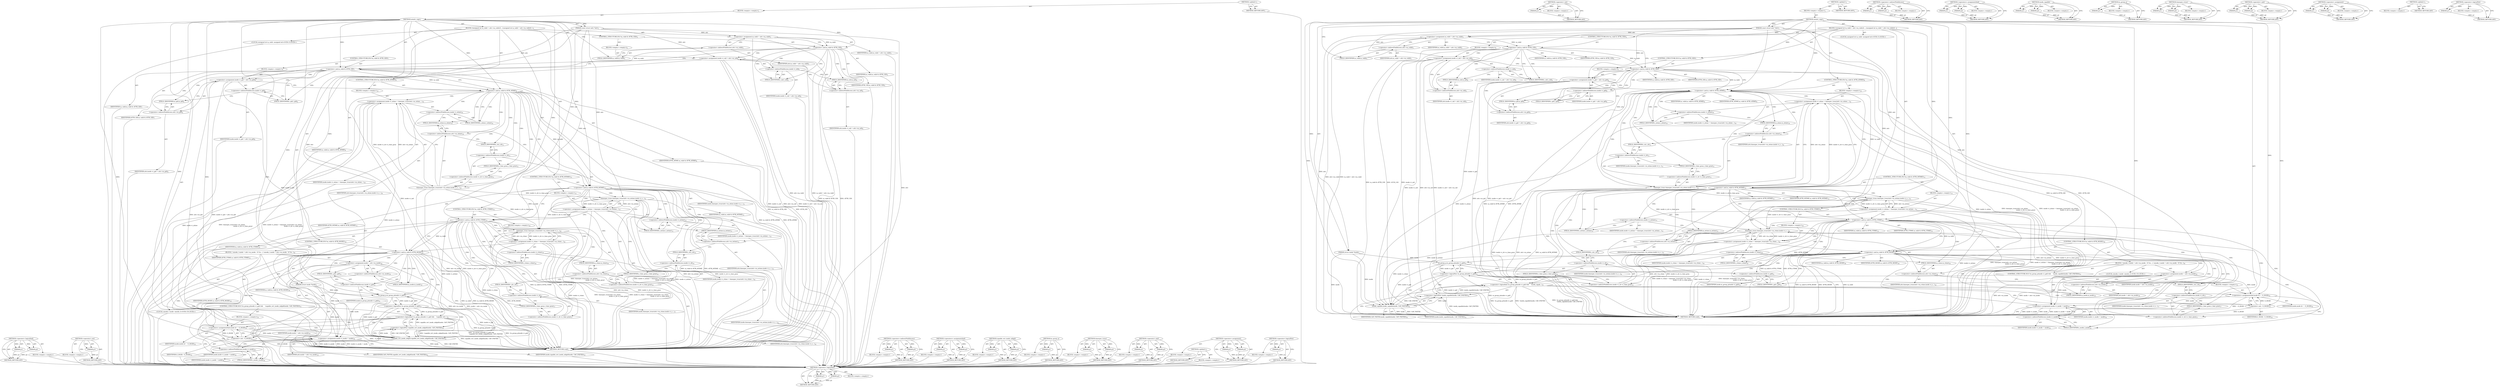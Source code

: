 digraph "&lt;operator&gt;.logicalNot" {
vulnerable_171 [label=<(METHOD,&lt;operator&gt;.logicalAnd)>];
vulnerable_172 [label=<(PARAM,p1)>];
vulnerable_173 [label=<(PARAM,p2)>];
vulnerable_174 [label=<(BLOCK,&lt;empty&gt;,&lt;empty&gt;)>];
vulnerable_175 [label=<(METHOD_RETURN,ANY)>];
vulnerable_194 [label=<(METHOD,&lt;operator&gt;.not)>];
vulnerable_195 [label=<(PARAM,p1)>];
vulnerable_196 [label=<(BLOCK,&lt;empty&gt;,&lt;empty&gt;)>];
vulnerable_197 [label=<(METHOD_RETURN,ANY)>];
vulnerable_6 [label=<(METHOD,&lt;global&gt;)<SUB>1</SUB>>];
vulnerable_7 [label=<(BLOCK,&lt;empty&gt;,&lt;empty&gt;)<SUB>1</SUB>>];
vulnerable_8 [label=<(METHOD,setattr_copy)<SUB>1</SUB>>];
vulnerable_9 [label=<(PARAM,struct inode *inode)<SUB>1</SUB>>];
vulnerable_10 [label=<(PARAM,const struct iattr *attr)<SUB>1</SUB>>];
vulnerable_11 [label=<(BLOCK,{
	unsigned int ia_valid = attr-&gt;ia_valid;

	if...,{
	unsigned int ia_valid = attr-&gt;ia_valid;

	if...)<SUB>2</SUB>>];
vulnerable_12 [label="<(LOCAL,unsigned int ia_valid: unsigned int)<SUB>3</SUB>>"];
vulnerable_13 [label=<(&lt;operator&gt;.assignment,ia_valid = attr-&gt;ia_valid)<SUB>3</SUB>>];
vulnerable_14 [label=<(IDENTIFIER,ia_valid,ia_valid = attr-&gt;ia_valid)<SUB>3</SUB>>];
vulnerable_15 [label=<(&lt;operator&gt;.indirectFieldAccess,attr-&gt;ia_valid)<SUB>3</SUB>>];
vulnerable_16 [label=<(IDENTIFIER,attr,ia_valid = attr-&gt;ia_valid)<SUB>3</SUB>>];
vulnerable_17 [label=<(FIELD_IDENTIFIER,ia_valid,ia_valid)<SUB>3</SUB>>];
vulnerable_18 [label=<(CONTROL_STRUCTURE,IF,if (ia_valid &amp; ATTR_UID))<SUB>5</SUB>>];
vulnerable_19 [label=<(&lt;operator&gt;.and,ia_valid &amp; ATTR_UID)<SUB>5</SUB>>];
vulnerable_20 [label=<(IDENTIFIER,ia_valid,ia_valid &amp; ATTR_UID)<SUB>5</SUB>>];
vulnerable_21 [label=<(IDENTIFIER,ATTR_UID,ia_valid &amp; ATTR_UID)<SUB>5</SUB>>];
vulnerable_22 [label=<(BLOCK,&lt;empty&gt;,&lt;empty&gt;)<SUB>6</SUB>>];
vulnerable_23 [label=<(&lt;operator&gt;.assignment,inode-&gt;i_uid = attr-&gt;ia_uid)<SUB>6</SUB>>];
vulnerable_24 [label=<(&lt;operator&gt;.indirectFieldAccess,inode-&gt;i_uid)<SUB>6</SUB>>];
vulnerable_25 [label=<(IDENTIFIER,inode,inode-&gt;i_uid = attr-&gt;ia_uid)<SUB>6</SUB>>];
vulnerable_26 [label=<(FIELD_IDENTIFIER,i_uid,i_uid)<SUB>6</SUB>>];
vulnerable_27 [label=<(&lt;operator&gt;.indirectFieldAccess,attr-&gt;ia_uid)<SUB>6</SUB>>];
vulnerable_28 [label=<(IDENTIFIER,attr,inode-&gt;i_uid = attr-&gt;ia_uid)<SUB>6</SUB>>];
vulnerable_29 [label=<(FIELD_IDENTIFIER,ia_uid,ia_uid)<SUB>6</SUB>>];
vulnerable_30 [label=<(CONTROL_STRUCTURE,IF,if (ia_valid &amp; ATTR_GID))<SUB>7</SUB>>];
vulnerable_31 [label=<(&lt;operator&gt;.and,ia_valid &amp; ATTR_GID)<SUB>7</SUB>>];
vulnerable_32 [label=<(IDENTIFIER,ia_valid,ia_valid &amp; ATTR_GID)<SUB>7</SUB>>];
vulnerable_33 [label=<(IDENTIFIER,ATTR_GID,ia_valid &amp; ATTR_GID)<SUB>7</SUB>>];
vulnerable_34 [label=<(BLOCK,&lt;empty&gt;,&lt;empty&gt;)<SUB>8</SUB>>];
vulnerable_35 [label=<(&lt;operator&gt;.assignment,inode-&gt;i_gid = attr-&gt;ia_gid)<SUB>8</SUB>>];
vulnerable_36 [label=<(&lt;operator&gt;.indirectFieldAccess,inode-&gt;i_gid)<SUB>8</SUB>>];
vulnerable_37 [label=<(IDENTIFIER,inode,inode-&gt;i_gid = attr-&gt;ia_gid)<SUB>8</SUB>>];
vulnerable_38 [label=<(FIELD_IDENTIFIER,i_gid,i_gid)<SUB>8</SUB>>];
vulnerable_39 [label=<(&lt;operator&gt;.indirectFieldAccess,attr-&gt;ia_gid)<SUB>8</SUB>>];
vulnerable_40 [label=<(IDENTIFIER,attr,inode-&gt;i_gid = attr-&gt;ia_gid)<SUB>8</SUB>>];
vulnerable_41 [label=<(FIELD_IDENTIFIER,ia_gid,ia_gid)<SUB>8</SUB>>];
vulnerable_42 [label=<(CONTROL_STRUCTURE,IF,if (ia_valid &amp; ATTR_ATIME))<SUB>9</SUB>>];
vulnerable_43 [label=<(&lt;operator&gt;.and,ia_valid &amp; ATTR_ATIME)<SUB>9</SUB>>];
vulnerable_44 [label=<(IDENTIFIER,ia_valid,ia_valid &amp; ATTR_ATIME)<SUB>9</SUB>>];
vulnerable_45 [label=<(IDENTIFIER,ATTR_ATIME,ia_valid &amp; ATTR_ATIME)<SUB>9</SUB>>];
vulnerable_46 [label=<(BLOCK,&lt;empty&gt;,&lt;empty&gt;)<SUB>10</SUB>>];
vulnerable_47 [label=<(&lt;operator&gt;.assignment,inode-&gt;i_atime = timespec_trunc(attr-&gt;ia_atime,...)<SUB>10</SUB>>];
vulnerable_48 [label=<(&lt;operator&gt;.indirectFieldAccess,inode-&gt;i_atime)<SUB>10</SUB>>];
vulnerable_49 [label=<(IDENTIFIER,inode,inode-&gt;i_atime = timespec_trunc(attr-&gt;ia_atime,...)<SUB>10</SUB>>];
vulnerable_50 [label=<(FIELD_IDENTIFIER,i_atime,i_atime)<SUB>10</SUB>>];
vulnerable_51 [label=<(timespec_trunc,timespec_trunc(attr-&gt;ia_atime,
						inode-&gt;i_s...)<SUB>10</SUB>>];
vulnerable_52 [label=<(&lt;operator&gt;.indirectFieldAccess,attr-&gt;ia_atime)<SUB>10</SUB>>];
vulnerable_53 [label=<(IDENTIFIER,attr,timespec_trunc(attr-&gt;ia_atime,
						inode-&gt;i_s...)<SUB>10</SUB>>];
vulnerable_54 [label=<(FIELD_IDENTIFIER,ia_atime,ia_atime)<SUB>10</SUB>>];
vulnerable_55 [label=<(&lt;operator&gt;.indirectFieldAccess,inode-&gt;i_sb-&gt;s_time_gran)<SUB>11</SUB>>];
vulnerable_56 [label=<(&lt;operator&gt;.indirectFieldAccess,inode-&gt;i_sb)<SUB>11</SUB>>];
vulnerable_57 [label=<(IDENTIFIER,inode,timespec_trunc(attr-&gt;ia_atime,
						inode-&gt;i_s...)<SUB>11</SUB>>];
vulnerable_58 [label=<(FIELD_IDENTIFIER,i_sb,i_sb)<SUB>11</SUB>>];
vulnerable_59 [label=<(FIELD_IDENTIFIER,s_time_gran,s_time_gran)<SUB>11</SUB>>];
vulnerable_60 [label=<(CONTROL_STRUCTURE,IF,if (ia_valid &amp; ATTR_MTIME))<SUB>12</SUB>>];
vulnerable_61 [label=<(&lt;operator&gt;.and,ia_valid &amp; ATTR_MTIME)<SUB>12</SUB>>];
vulnerable_62 [label=<(IDENTIFIER,ia_valid,ia_valid &amp; ATTR_MTIME)<SUB>12</SUB>>];
vulnerable_63 [label=<(IDENTIFIER,ATTR_MTIME,ia_valid &amp; ATTR_MTIME)<SUB>12</SUB>>];
vulnerable_64 [label=<(BLOCK,&lt;empty&gt;,&lt;empty&gt;)<SUB>13</SUB>>];
vulnerable_65 [label=<(&lt;operator&gt;.assignment,inode-&gt;i_mtime = timespec_trunc(attr-&gt;ia_mtime,...)<SUB>13</SUB>>];
vulnerable_66 [label=<(&lt;operator&gt;.indirectFieldAccess,inode-&gt;i_mtime)<SUB>13</SUB>>];
vulnerable_67 [label=<(IDENTIFIER,inode,inode-&gt;i_mtime = timespec_trunc(attr-&gt;ia_mtime,...)<SUB>13</SUB>>];
vulnerable_68 [label=<(FIELD_IDENTIFIER,i_mtime,i_mtime)<SUB>13</SUB>>];
vulnerable_69 [label=<(timespec_trunc,timespec_trunc(attr-&gt;ia_mtime,
						inode-&gt;i_s...)<SUB>13</SUB>>];
vulnerable_70 [label=<(&lt;operator&gt;.indirectFieldAccess,attr-&gt;ia_mtime)<SUB>13</SUB>>];
vulnerable_71 [label=<(IDENTIFIER,attr,timespec_trunc(attr-&gt;ia_mtime,
						inode-&gt;i_s...)<SUB>13</SUB>>];
vulnerable_72 [label=<(FIELD_IDENTIFIER,ia_mtime,ia_mtime)<SUB>13</SUB>>];
vulnerable_73 [label=<(&lt;operator&gt;.indirectFieldAccess,inode-&gt;i_sb-&gt;s_time_gran)<SUB>14</SUB>>];
vulnerable_74 [label=<(&lt;operator&gt;.indirectFieldAccess,inode-&gt;i_sb)<SUB>14</SUB>>];
vulnerable_75 [label=<(IDENTIFIER,inode,timespec_trunc(attr-&gt;ia_mtime,
						inode-&gt;i_s...)<SUB>14</SUB>>];
vulnerable_76 [label=<(FIELD_IDENTIFIER,i_sb,i_sb)<SUB>14</SUB>>];
vulnerable_77 [label=<(FIELD_IDENTIFIER,s_time_gran,s_time_gran)<SUB>14</SUB>>];
vulnerable_78 [label=<(CONTROL_STRUCTURE,IF,if (ia_valid &amp; ATTR_CTIME))<SUB>15</SUB>>];
vulnerable_79 [label=<(&lt;operator&gt;.and,ia_valid &amp; ATTR_CTIME)<SUB>15</SUB>>];
vulnerable_80 [label=<(IDENTIFIER,ia_valid,ia_valid &amp; ATTR_CTIME)<SUB>15</SUB>>];
vulnerable_81 [label=<(IDENTIFIER,ATTR_CTIME,ia_valid &amp; ATTR_CTIME)<SUB>15</SUB>>];
vulnerable_82 [label=<(BLOCK,&lt;empty&gt;,&lt;empty&gt;)<SUB>16</SUB>>];
vulnerable_83 [label=<(&lt;operator&gt;.assignment,inode-&gt;i_ctime = timespec_trunc(attr-&gt;ia_ctime,...)<SUB>16</SUB>>];
vulnerable_84 [label=<(&lt;operator&gt;.indirectFieldAccess,inode-&gt;i_ctime)<SUB>16</SUB>>];
vulnerable_85 [label=<(IDENTIFIER,inode,inode-&gt;i_ctime = timespec_trunc(attr-&gt;ia_ctime,...)<SUB>16</SUB>>];
vulnerable_86 [label=<(FIELD_IDENTIFIER,i_ctime,i_ctime)<SUB>16</SUB>>];
vulnerable_87 [label=<(timespec_trunc,timespec_trunc(attr-&gt;ia_ctime,
						inode-&gt;i_s...)<SUB>16</SUB>>];
vulnerable_88 [label=<(&lt;operator&gt;.indirectFieldAccess,attr-&gt;ia_ctime)<SUB>16</SUB>>];
vulnerable_89 [label=<(IDENTIFIER,attr,timespec_trunc(attr-&gt;ia_ctime,
						inode-&gt;i_s...)<SUB>16</SUB>>];
vulnerable_90 [label=<(FIELD_IDENTIFIER,ia_ctime,ia_ctime)<SUB>16</SUB>>];
vulnerable_91 [label=<(&lt;operator&gt;.indirectFieldAccess,inode-&gt;i_sb-&gt;s_time_gran)<SUB>17</SUB>>];
vulnerable_92 [label=<(&lt;operator&gt;.indirectFieldAccess,inode-&gt;i_sb)<SUB>17</SUB>>];
vulnerable_93 [label=<(IDENTIFIER,inode,timespec_trunc(attr-&gt;ia_ctime,
						inode-&gt;i_s...)<SUB>17</SUB>>];
vulnerable_94 [label=<(FIELD_IDENTIFIER,i_sb,i_sb)<SUB>17</SUB>>];
vulnerable_95 [label=<(FIELD_IDENTIFIER,s_time_gran,s_time_gran)<SUB>17</SUB>>];
vulnerable_96 [label=<(CONTROL_STRUCTURE,IF,if (ia_valid &amp; ATTR_MODE))<SUB>18</SUB>>];
vulnerable_97 [label=<(&lt;operator&gt;.and,ia_valid &amp; ATTR_MODE)<SUB>18</SUB>>];
vulnerable_98 [label=<(IDENTIFIER,ia_valid,ia_valid &amp; ATTR_MODE)<SUB>18</SUB>>];
vulnerable_99 [label=<(IDENTIFIER,ATTR_MODE,ia_valid &amp; ATTR_MODE)<SUB>18</SUB>>];
vulnerable_100 [label=<(BLOCK,{
 		umode_t mode = attr-&gt;ia_mode;
 
 		if (!in...,{
 		umode_t mode = attr-&gt;ia_mode;
 
 		if (!in...)<SUB>18</SUB>>];
vulnerable_101 [label="<(LOCAL,umode_t mode: umode_t)<SUB>19</SUB>>"];
vulnerable_102 [label=<(&lt;operator&gt;.assignment,mode = attr-&gt;ia_mode)<SUB>19</SUB>>];
vulnerable_103 [label=<(IDENTIFIER,mode,mode = attr-&gt;ia_mode)<SUB>19</SUB>>];
vulnerable_104 [label=<(&lt;operator&gt;.indirectFieldAccess,attr-&gt;ia_mode)<SUB>19</SUB>>];
vulnerable_105 [label=<(IDENTIFIER,attr,mode = attr-&gt;ia_mode)<SUB>19</SUB>>];
vulnerable_106 [label=<(FIELD_IDENTIFIER,ia_mode,ia_mode)<SUB>19</SUB>>];
vulnerable_107 [label=<(CONTROL_STRUCTURE,IF,if (!in_group_p(inode-&gt;i_gid) &amp;&amp;
		    !inode_capable(inode, CAP_FSETID)))<SUB>21</SUB>>];
vulnerable_108 [label=<(&lt;operator&gt;.logicalAnd,!in_group_p(inode-&gt;i_gid) &amp;&amp;
		    !inode_capab...)<SUB>21</SUB>>];
vulnerable_109 [label=<(&lt;operator&gt;.logicalNot,!in_group_p(inode-&gt;i_gid))<SUB>21</SUB>>];
vulnerable_110 [label=<(in_group_p,in_group_p(inode-&gt;i_gid))<SUB>21</SUB>>];
vulnerable_111 [label=<(&lt;operator&gt;.indirectFieldAccess,inode-&gt;i_gid)<SUB>21</SUB>>];
vulnerable_112 [label=<(IDENTIFIER,inode,in_group_p(inode-&gt;i_gid))<SUB>21</SUB>>];
vulnerable_113 [label=<(FIELD_IDENTIFIER,i_gid,i_gid)<SUB>21</SUB>>];
vulnerable_114 [label=<(&lt;operator&gt;.logicalNot,!inode_capable(inode, CAP_FSETID))<SUB>22</SUB>>];
vulnerable_115 [label=<(inode_capable,inode_capable(inode, CAP_FSETID))<SUB>22</SUB>>];
vulnerable_116 [label=<(IDENTIFIER,inode,inode_capable(inode, CAP_FSETID))<SUB>22</SUB>>];
vulnerable_117 [label=<(IDENTIFIER,CAP_FSETID,inode_capable(inode, CAP_FSETID))<SUB>22</SUB>>];
vulnerable_118 [label=<(BLOCK,&lt;empty&gt;,&lt;empty&gt;)<SUB>23</SUB>>];
vulnerable_119 [label=<(&lt;operators&gt;.assignmentAnd,mode &amp;= ~S_ISGID)<SUB>23</SUB>>];
vulnerable_120 [label=<(IDENTIFIER,mode,mode &amp;= ~S_ISGID)<SUB>23</SUB>>];
vulnerable_121 [label=<(&lt;operator&gt;.not,~S_ISGID)<SUB>23</SUB>>];
vulnerable_122 [label=<(IDENTIFIER,S_ISGID,~S_ISGID)<SUB>23</SUB>>];
vulnerable_123 [label=<(&lt;operator&gt;.assignment,inode-&gt;i_mode = mode)<SUB>24</SUB>>];
vulnerable_124 [label=<(&lt;operator&gt;.indirectFieldAccess,inode-&gt;i_mode)<SUB>24</SUB>>];
vulnerable_125 [label=<(IDENTIFIER,inode,inode-&gt;i_mode = mode)<SUB>24</SUB>>];
vulnerable_126 [label=<(FIELD_IDENTIFIER,i_mode,i_mode)<SUB>24</SUB>>];
vulnerable_127 [label=<(IDENTIFIER,mode,inode-&gt;i_mode = mode)<SUB>24</SUB>>];
vulnerable_128 [label=<(METHOD_RETURN,void)<SUB>1</SUB>>];
vulnerable_130 [label=<(METHOD_RETURN,ANY)<SUB>1</SUB>>];
vulnerable_156 [label=<(METHOD,&lt;operator&gt;.indirectFieldAccess)>];
vulnerable_157 [label=<(PARAM,p1)>];
vulnerable_158 [label=<(PARAM,p2)>];
vulnerable_159 [label=<(BLOCK,&lt;empty&gt;,&lt;empty&gt;)>];
vulnerable_160 [label=<(METHOD_RETURN,ANY)>];
vulnerable_189 [label=<(METHOD,&lt;operators&gt;.assignmentAnd)>];
vulnerable_190 [label=<(PARAM,p1)>];
vulnerable_191 [label=<(PARAM,p2)>];
vulnerable_192 [label=<(BLOCK,&lt;empty&gt;,&lt;empty&gt;)>];
vulnerable_193 [label=<(METHOD_RETURN,ANY)>];
vulnerable_184 [label=<(METHOD,inode_capable)>];
vulnerable_185 [label=<(PARAM,p1)>];
vulnerable_186 [label=<(PARAM,p2)>];
vulnerable_187 [label=<(BLOCK,&lt;empty&gt;,&lt;empty&gt;)>];
vulnerable_188 [label=<(METHOD_RETURN,ANY)>];
vulnerable_180 [label=<(METHOD,in_group_p)>];
vulnerable_181 [label=<(PARAM,p1)>];
vulnerable_182 [label=<(BLOCK,&lt;empty&gt;,&lt;empty&gt;)>];
vulnerable_183 [label=<(METHOD_RETURN,ANY)>];
vulnerable_166 [label=<(METHOD,timespec_trunc)>];
vulnerable_167 [label=<(PARAM,p1)>];
vulnerable_168 [label=<(PARAM,p2)>];
vulnerable_169 [label=<(BLOCK,&lt;empty&gt;,&lt;empty&gt;)>];
vulnerable_170 [label=<(METHOD_RETURN,ANY)>];
vulnerable_161 [label=<(METHOD,&lt;operator&gt;.and)>];
vulnerable_162 [label=<(PARAM,p1)>];
vulnerable_163 [label=<(PARAM,p2)>];
vulnerable_164 [label=<(BLOCK,&lt;empty&gt;,&lt;empty&gt;)>];
vulnerable_165 [label=<(METHOD_RETURN,ANY)>];
vulnerable_151 [label=<(METHOD,&lt;operator&gt;.assignment)>];
vulnerable_152 [label=<(PARAM,p1)>];
vulnerable_153 [label=<(PARAM,p2)>];
vulnerable_154 [label=<(BLOCK,&lt;empty&gt;,&lt;empty&gt;)>];
vulnerable_155 [label=<(METHOD_RETURN,ANY)>];
vulnerable_145 [label=<(METHOD,&lt;global&gt;)<SUB>1</SUB>>];
vulnerable_146 [label=<(BLOCK,&lt;empty&gt;,&lt;empty&gt;)>];
vulnerable_147 [label=<(METHOD_RETURN,ANY)>];
vulnerable_176 [label=<(METHOD,&lt;operator&gt;.logicalNot)>];
vulnerable_177 [label=<(PARAM,p1)>];
vulnerable_178 [label=<(BLOCK,&lt;empty&gt;,&lt;empty&gt;)>];
vulnerable_179 [label=<(METHOD_RETURN,ANY)>];
fixed_171 [label=<(METHOD,&lt;operator&gt;.logicalAnd)>];
fixed_172 [label=<(PARAM,p1)>];
fixed_173 [label=<(PARAM,p2)>];
fixed_174 [label=<(BLOCK,&lt;empty&gt;,&lt;empty&gt;)>];
fixed_175 [label=<(METHOD_RETURN,ANY)>];
fixed_194 [label=<(METHOD,&lt;operator&gt;.not)>];
fixed_195 [label=<(PARAM,p1)>];
fixed_196 [label=<(BLOCK,&lt;empty&gt;,&lt;empty&gt;)>];
fixed_197 [label=<(METHOD_RETURN,ANY)>];
fixed_6 [label=<(METHOD,&lt;global&gt;)<SUB>1</SUB>>];
fixed_7 [label=<(BLOCK,&lt;empty&gt;,&lt;empty&gt;)<SUB>1</SUB>>];
fixed_8 [label=<(METHOD,setattr_copy)<SUB>1</SUB>>];
fixed_9 [label=<(PARAM,struct inode *inode)<SUB>1</SUB>>];
fixed_10 [label=<(PARAM,const struct iattr *attr)<SUB>1</SUB>>];
fixed_11 [label=<(BLOCK,{
	unsigned int ia_valid = attr-&gt;ia_valid;

	if...,{
	unsigned int ia_valid = attr-&gt;ia_valid;

	if...)<SUB>2</SUB>>];
fixed_12 [label="<(LOCAL,unsigned int ia_valid: unsigned int)<SUB>3</SUB>>"];
fixed_13 [label=<(&lt;operator&gt;.assignment,ia_valid = attr-&gt;ia_valid)<SUB>3</SUB>>];
fixed_14 [label=<(IDENTIFIER,ia_valid,ia_valid = attr-&gt;ia_valid)<SUB>3</SUB>>];
fixed_15 [label=<(&lt;operator&gt;.indirectFieldAccess,attr-&gt;ia_valid)<SUB>3</SUB>>];
fixed_16 [label=<(IDENTIFIER,attr,ia_valid = attr-&gt;ia_valid)<SUB>3</SUB>>];
fixed_17 [label=<(FIELD_IDENTIFIER,ia_valid,ia_valid)<SUB>3</SUB>>];
fixed_18 [label=<(CONTROL_STRUCTURE,IF,if (ia_valid &amp; ATTR_UID))<SUB>5</SUB>>];
fixed_19 [label=<(&lt;operator&gt;.and,ia_valid &amp; ATTR_UID)<SUB>5</SUB>>];
fixed_20 [label=<(IDENTIFIER,ia_valid,ia_valid &amp; ATTR_UID)<SUB>5</SUB>>];
fixed_21 [label=<(IDENTIFIER,ATTR_UID,ia_valid &amp; ATTR_UID)<SUB>5</SUB>>];
fixed_22 [label=<(BLOCK,&lt;empty&gt;,&lt;empty&gt;)<SUB>6</SUB>>];
fixed_23 [label=<(&lt;operator&gt;.assignment,inode-&gt;i_uid = attr-&gt;ia_uid)<SUB>6</SUB>>];
fixed_24 [label=<(&lt;operator&gt;.indirectFieldAccess,inode-&gt;i_uid)<SUB>6</SUB>>];
fixed_25 [label=<(IDENTIFIER,inode,inode-&gt;i_uid = attr-&gt;ia_uid)<SUB>6</SUB>>];
fixed_26 [label=<(FIELD_IDENTIFIER,i_uid,i_uid)<SUB>6</SUB>>];
fixed_27 [label=<(&lt;operator&gt;.indirectFieldAccess,attr-&gt;ia_uid)<SUB>6</SUB>>];
fixed_28 [label=<(IDENTIFIER,attr,inode-&gt;i_uid = attr-&gt;ia_uid)<SUB>6</SUB>>];
fixed_29 [label=<(FIELD_IDENTIFIER,ia_uid,ia_uid)<SUB>6</SUB>>];
fixed_30 [label=<(CONTROL_STRUCTURE,IF,if (ia_valid &amp; ATTR_GID))<SUB>7</SUB>>];
fixed_31 [label=<(&lt;operator&gt;.and,ia_valid &amp; ATTR_GID)<SUB>7</SUB>>];
fixed_32 [label=<(IDENTIFIER,ia_valid,ia_valid &amp; ATTR_GID)<SUB>7</SUB>>];
fixed_33 [label=<(IDENTIFIER,ATTR_GID,ia_valid &amp; ATTR_GID)<SUB>7</SUB>>];
fixed_34 [label=<(BLOCK,&lt;empty&gt;,&lt;empty&gt;)<SUB>8</SUB>>];
fixed_35 [label=<(&lt;operator&gt;.assignment,inode-&gt;i_gid = attr-&gt;ia_gid)<SUB>8</SUB>>];
fixed_36 [label=<(&lt;operator&gt;.indirectFieldAccess,inode-&gt;i_gid)<SUB>8</SUB>>];
fixed_37 [label=<(IDENTIFIER,inode,inode-&gt;i_gid = attr-&gt;ia_gid)<SUB>8</SUB>>];
fixed_38 [label=<(FIELD_IDENTIFIER,i_gid,i_gid)<SUB>8</SUB>>];
fixed_39 [label=<(&lt;operator&gt;.indirectFieldAccess,attr-&gt;ia_gid)<SUB>8</SUB>>];
fixed_40 [label=<(IDENTIFIER,attr,inode-&gt;i_gid = attr-&gt;ia_gid)<SUB>8</SUB>>];
fixed_41 [label=<(FIELD_IDENTIFIER,ia_gid,ia_gid)<SUB>8</SUB>>];
fixed_42 [label=<(CONTROL_STRUCTURE,IF,if (ia_valid &amp; ATTR_ATIME))<SUB>9</SUB>>];
fixed_43 [label=<(&lt;operator&gt;.and,ia_valid &amp; ATTR_ATIME)<SUB>9</SUB>>];
fixed_44 [label=<(IDENTIFIER,ia_valid,ia_valid &amp; ATTR_ATIME)<SUB>9</SUB>>];
fixed_45 [label=<(IDENTIFIER,ATTR_ATIME,ia_valid &amp; ATTR_ATIME)<SUB>9</SUB>>];
fixed_46 [label=<(BLOCK,&lt;empty&gt;,&lt;empty&gt;)<SUB>10</SUB>>];
fixed_47 [label=<(&lt;operator&gt;.assignment,inode-&gt;i_atime = timespec_trunc(attr-&gt;ia_atime,...)<SUB>10</SUB>>];
fixed_48 [label=<(&lt;operator&gt;.indirectFieldAccess,inode-&gt;i_atime)<SUB>10</SUB>>];
fixed_49 [label=<(IDENTIFIER,inode,inode-&gt;i_atime = timespec_trunc(attr-&gt;ia_atime,...)<SUB>10</SUB>>];
fixed_50 [label=<(FIELD_IDENTIFIER,i_atime,i_atime)<SUB>10</SUB>>];
fixed_51 [label=<(timespec_trunc,timespec_trunc(attr-&gt;ia_atime,
						inode-&gt;i_s...)<SUB>10</SUB>>];
fixed_52 [label=<(&lt;operator&gt;.indirectFieldAccess,attr-&gt;ia_atime)<SUB>10</SUB>>];
fixed_53 [label=<(IDENTIFIER,attr,timespec_trunc(attr-&gt;ia_atime,
						inode-&gt;i_s...)<SUB>10</SUB>>];
fixed_54 [label=<(FIELD_IDENTIFIER,ia_atime,ia_atime)<SUB>10</SUB>>];
fixed_55 [label=<(&lt;operator&gt;.indirectFieldAccess,inode-&gt;i_sb-&gt;s_time_gran)<SUB>11</SUB>>];
fixed_56 [label=<(&lt;operator&gt;.indirectFieldAccess,inode-&gt;i_sb)<SUB>11</SUB>>];
fixed_57 [label=<(IDENTIFIER,inode,timespec_trunc(attr-&gt;ia_atime,
						inode-&gt;i_s...)<SUB>11</SUB>>];
fixed_58 [label=<(FIELD_IDENTIFIER,i_sb,i_sb)<SUB>11</SUB>>];
fixed_59 [label=<(FIELD_IDENTIFIER,s_time_gran,s_time_gran)<SUB>11</SUB>>];
fixed_60 [label=<(CONTROL_STRUCTURE,IF,if (ia_valid &amp; ATTR_MTIME))<SUB>12</SUB>>];
fixed_61 [label=<(&lt;operator&gt;.and,ia_valid &amp; ATTR_MTIME)<SUB>12</SUB>>];
fixed_62 [label=<(IDENTIFIER,ia_valid,ia_valid &amp; ATTR_MTIME)<SUB>12</SUB>>];
fixed_63 [label=<(IDENTIFIER,ATTR_MTIME,ia_valid &amp; ATTR_MTIME)<SUB>12</SUB>>];
fixed_64 [label=<(BLOCK,&lt;empty&gt;,&lt;empty&gt;)<SUB>13</SUB>>];
fixed_65 [label=<(&lt;operator&gt;.assignment,inode-&gt;i_mtime = timespec_trunc(attr-&gt;ia_mtime,...)<SUB>13</SUB>>];
fixed_66 [label=<(&lt;operator&gt;.indirectFieldAccess,inode-&gt;i_mtime)<SUB>13</SUB>>];
fixed_67 [label=<(IDENTIFIER,inode,inode-&gt;i_mtime = timespec_trunc(attr-&gt;ia_mtime,...)<SUB>13</SUB>>];
fixed_68 [label=<(FIELD_IDENTIFIER,i_mtime,i_mtime)<SUB>13</SUB>>];
fixed_69 [label=<(timespec_trunc,timespec_trunc(attr-&gt;ia_mtime,
						inode-&gt;i_s...)<SUB>13</SUB>>];
fixed_70 [label=<(&lt;operator&gt;.indirectFieldAccess,attr-&gt;ia_mtime)<SUB>13</SUB>>];
fixed_71 [label=<(IDENTIFIER,attr,timespec_trunc(attr-&gt;ia_mtime,
						inode-&gt;i_s...)<SUB>13</SUB>>];
fixed_72 [label=<(FIELD_IDENTIFIER,ia_mtime,ia_mtime)<SUB>13</SUB>>];
fixed_73 [label=<(&lt;operator&gt;.indirectFieldAccess,inode-&gt;i_sb-&gt;s_time_gran)<SUB>14</SUB>>];
fixed_74 [label=<(&lt;operator&gt;.indirectFieldAccess,inode-&gt;i_sb)<SUB>14</SUB>>];
fixed_75 [label=<(IDENTIFIER,inode,timespec_trunc(attr-&gt;ia_mtime,
						inode-&gt;i_s...)<SUB>14</SUB>>];
fixed_76 [label=<(FIELD_IDENTIFIER,i_sb,i_sb)<SUB>14</SUB>>];
fixed_77 [label=<(FIELD_IDENTIFIER,s_time_gran,s_time_gran)<SUB>14</SUB>>];
fixed_78 [label=<(CONTROL_STRUCTURE,IF,if (ia_valid &amp; ATTR_CTIME))<SUB>15</SUB>>];
fixed_79 [label=<(&lt;operator&gt;.and,ia_valid &amp; ATTR_CTIME)<SUB>15</SUB>>];
fixed_80 [label=<(IDENTIFIER,ia_valid,ia_valid &amp; ATTR_CTIME)<SUB>15</SUB>>];
fixed_81 [label=<(IDENTIFIER,ATTR_CTIME,ia_valid &amp; ATTR_CTIME)<SUB>15</SUB>>];
fixed_82 [label=<(BLOCK,&lt;empty&gt;,&lt;empty&gt;)<SUB>16</SUB>>];
fixed_83 [label=<(&lt;operator&gt;.assignment,inode-&gt;i_ctime = timespec_trunc(attr-&gt;ia_ctime,...)<SUB>16</SUB>>];
fixed_84 [label=<(&lt;operator&gt;.indirectFieldAccess,inode-&gt;i_ctime)<SUB>16</SUB>>];
fixed_85 [label=<(IDENTIFIER,inode,inode-&gt;i_ctime = timespec_trunc(attr-&gt;ia_ctime,...)<SUB>16</SUB>>];
fixed_86 [label=<(FIELD_IDENTIFIER,i_ctime,i_ctime)<SUB>16</SUB>>];
fixed_87 [label=<(timespec_trunc,timespec_trunc(attr-&gt;ia_ctime,
						inode-&gt;i_s...)<SUB>16</SUB>>];
fixed_88 [label=<(&lt;operator&gt;.indirectFieldAccess,attr-&gt;ia_ctime)<SUB>16</SUB>>];
fixed_89 [label=<(IDENTIFIER,attr,timespec_trunc(attr-&gt;ia_ctime,
						inode-&gt;i_s...)<SUB>16</SUB>>];
fixed_90 [label=<(FIELD_IDENTIFIER,ia_ctime,ia_ctime)<SUB>16</SUB>>];
fixed_91 [label=<(&lt;operator&gt;.indirectFieldAccess,inode-&gt;i_sb-&gt;s_time_gran)<SUB>17</SUB>>];
fixed_92 [label=<(&lt;operator&gt;.indirectFieldAccess,inode-&gt;i_sb)<SUB>17</SUB>>];
fixed_93 [label=<(IDENTIFIER,inode,timespec_trunc(attr-&gt;ia_ctime,
						inode-&gt;i_s...)<SUB>17</SUB>>];
fixed_94 [label=<(FIELD_IDENTIFIER,i_sb,i_sb)<SUB>17</SUB>>];
fixed_95 [label=<(FIELD_IDENTIFIER,s_time_gran,s_time_gran)<SUB>17</SUB>>];
fixed_96 [label=<(CONTROL_STRUCTURE,IF,if (ia_valid &amp; ATTR_MODE))<SUB>18</SUB>>];
fixed_97 [label=<(&lt;operator&gt;.and,ia_valid &amp; ATTR_MODE)<SUB>18</SUB>>];
fixed_98 [label=<(IDENTIFIER,ia_valid,ia_valid &amp; ATTR_MODE)<SUB>18</SUB>>];
fixed_99 [label=<(IDENTIFIER,ATTR_MODE,ia_valid &amp; ATTR_MODE)<SUB>18</SUB>>];
fixed_100 [label=<(BLOCK,{
 		umode_t mode = attr-&gt;ia_mode;
 
 		if (!in...,{
 		umode_t mode = attr-&gt;ia_mode;
 
 		if (!in...)<SUB>18</SUB>>];
fixed_101 [label="<(LOCAL,umode_t mode: umode_t)<SUB>19</SUB>>"];
fixed_102 [label=<(&lt;operator&gt;.assignment,mode = attr-&gt;ia_mode)<SUB>19</SUB>>];
fixed_103 [label=<(IDENTIFIER,mode,mode = attr-&gt;ia_mode)<SUB>19</SUB>>];
fixed_104 [label=<(&lt;operator&gt;.indirectFieldAccess,attr-&gt;ia_mode)<SUB>19</SUB>>];
fixed_105 [label=<(IDENTIFIER,attr,mode = attr-&gt;ia_mode)<SUB>19</SUB>>];
fixed_106 [label=<(FIELD_IDENTIFIER,ia_mode,ia_mode)<SUB>19</SUB>>];
fixed_107 [label=<(CONTROL_STRUCTURE,IF,if (!in_group_p(inode-&gt;i_gid) &amp;&amp;
		    !capable_wrt_inode_uidgid(inode, CAP_FSETID)))<SUB>21</SUB>>];
fixed_108 [label=<(&lt;operator&gt;.logicalAnd,!in_group_p(inode-&gt;i_gid) &amp;&amp;
		    !capable_wrt...)<SUB>21</SUB>>];
fixed_109 [label=<(&lt;operator&gt;.logicalNot,!in_group_p(inode-&gt;i_gid))<SUB>21</SUB>>];
fixed_110 [label=<(in_group_p,in_group_p(inode-&gt;i_gid))<SUB>21</SUB>>];
fixed_111 [label=<(&lt;operator&gt;.indirectFieldAccess,inode-&gt;i_gid)<SUB>21</SUB>>];
fixed_112 [label=<(IDENTIFIER,inode,in_group_p(inode-&gt;i_gid))<SUB>21</SUB>>];
fixed_113 [label=<(FIELD_IDENTIFIER,i_gid,i_gid)<SUB>21</SUB>>];
fixed_114 [label=<(&lt;operator&gt;.logicalNot,!capable_wrt_inode_uidgid(inode, CAP_FSETID))<SUB>22</SUB>>];
fixed_115 [label=<(capable_wrt_inode_uidgid,capable_wrt_inode_uidgid(inode, CAP_FSETID))<SUB>22</SUB>>];
fixed_116 [label=<(IDENTIFIER,inode,capable_wrt_inode_uidgid(inode, CAP_FSETID))<SUB>22</SUB>>];
fixed_117 [label=<(IDENTIFIER,CAP_FSETID,capable_wrt_inode_uidgid(inode, CAP_FSETID))<SUB>22</SUB>>];
fixed_118 [label=<(BLOCK,&lt;empty&gt;,&lt;empty&gt;)<SUB>23</SUB>>];
fixed_119 [label=<(&lt;operators&gt;.assignmentAnd,mode &amp;= ~S_ISGID)<SUB>23</SUB>>];
fixed_120 [label=<(IDENTIFIER,mode,mode &amp;= ~S_ISGID)<SUB>23</SUB>>];
fixed_121 [label=<(&lt;operator&gt;.not,~S_ISGID)<SUB>23</SUB>>];
fixed_122 [label=<(IDENTIFIER,S_ISGID,~S_ISGID)<SUB>23</SUB>>];
fixed_123 [label=<(&lt;operator&gt;.assignment,inode-&gt;i_mode = mode)<SUB>24</SUB>>];
fixed_124 [label=<(&lt;operator&gt;.indirectFieldAccess,inode-&gt;i_mode)<SUB>24</SUB>>];
fixed_125 [label=<(IDENTIFIER,inode,inode-&gt;i_mode = mode)<SUB>24</SUB>>];
fixed_126 [label=<(FIELD_IDENTIFIER,i_mode,i_mode)<SUB>24</SUB>>];
fixed_127 [label=<(IDENTIFIER,mode,inode-&gt;i_mode = mode)<SUB>24</SUB>>];
fixed_128 [label=<(METHOD_RETURN,void)<SUB>1</SUB>>];
fixed_130 [label=<(METHOD_RETURN,ANY)<SUB>1</SUB>>];
fixed_156 [label=<(METHOD,&lt;operator&gt;.indirectFieldAccess)>];
fixed_157 [label=<(PARAM,p1)>];
fixed_158 [label=<(PARAM,p2)>];
fixed_159 [label=<(BLOCK,&lt;empty&gt;,&lt;empty&gt;)>];
fixed_160 [label=<(METHOD_RETURN,ANY)>];
fixed_189 [label=<(METHOD,&lt;operators&gt;.assignmentAnd)>];
fixed_190 [label=<(PARAM,p1)>];
fixed_191 [label=<(PARAM,p2)>];
fixed_192 [label=<(BLOCK,&lt;empty&gt;,&lt;empty&gt;)>];
fixed_193 [label=<(METHOD_RETURN,ANY)>];
fixed_184 [label=<(METHOD,capable_wrt_inode_uidgid)>];
fixed_185 [label=<(PARAM,p1)>];
fixed_186 [label=<(PARAM,p2)>];
fixed_187 [label=<(BLOCK,&lt;empty&gt;,&lt;empty&gt;)>];
fixed_188 [label=<(METHOD_RETURN,ANY)>];
fixed_180 [label=<(METHOD,in_group_p)>];
fixed_181 [label=<(PARAM,p1)>];
fixed_182 [label=<(BLOCK,&lt;empty&gt;,&lt;empty&gt;)>];
fixed_183 [label=<(METHOD_RETURN,ANY)>];
fixed_166 [label=<(METHOD,timespec_trunc)>];
fixed_167 [label=<(PARAM,p1)>];
fixed_168 [label=<(PARAM,p2)>];
fixed_169 [label=<(BLOCK,&lt;empty&gt;,&lt;empty&gt;)>];
fixed_170 [label=<(METHOD_RETURN,ANY)>];
fixed_161 [label=<(METHOD,&lt;operator&gt;.and)>];
fixed_162 [label=<(PARAM,p1)>];
fixed_163 [label=<(PARAM,p2)>];
fixed_164 [label=<(BLOCK,&lt;empty&gt;,&lt;empty&gt;)>];
fixed_165 [label=<(METHOD_RETURN,ANY)>];
fixed_151 [label=<(METHOD,&lt;operator&gt;.assignment)>];
fixed_152 [label=<(PARAM,p1)>];
fixed_153 [label=<(PARAM,p2)>];
fixed_154 [label=<(BLOCK,&lt;empty&gt;,&lt;empty&gt;)>];
fixed_155 [label=<(METHOD_RETURN,ANY)>];
fixed_145 [label=<(METHOD,&lt;global&gt;)<SUB>1</SUB>>];
fixed_146 [label=<(BLOCK,&lt;empty&gt;,&lt;empty&gt;)>];
fixed_147 [label=<(METHOD_RETURN,ANY)>];
fixed_176 [label=<(METHOD,&lt;operator&gt;.logicalNot)>];
fixed_177 [label=<(PARAM,p1)>];
fixed_178 [label=<(BLOCK,&lt;empty&gt;,&lt;empty&gt;)>];
fixed_179 [label=<(METHOD_RETURN,ANY)>];
vulnerable_171 -> vulnerable_172  [key=0, label="AST: "];
vulnerable_171 -> vulnerable_172  [key=1, label="DDG: "];
vulnerable_171 -> vulnerable_174  [key=0, label="AST: "];
vulnerable_171 -> vulnerable_173  [key=0, label="AST: "];
vulnerable_171 -> vulnerable_173  [key=1, label="DDG: "];
vulnerable_171 -> vulnerable_175  [key=0, label="AST: "];
vulnerable_171 -> vulnerable_175  [key=1, label="CFG: "];
vulnerable_172 -> vulnerable_175  [key=0, label="DDG: p1"];
vulnerable_173 -> vulnerable_175  [key=0, label="DDG: p2"];
vulnerable_194 -> vulnerable_195  [key=0, label="AST: "];
vulnerable_194 -> vulnerable_195  [key=1, label="DDG: "];
vulnerable_194 -> vulnerable_196  [key=0, label="AST: "];
vulnerable_194 -> vulnerable_197  [key=0, label="AST: "];
vulnerable_194 -> vulnerable_197  [key=1, label="CFG: "];
vulnerable_195 -> vulnerable_197  [key=0, label="DDG: p1"];
vulnerable_6 -> vulnerable_7  [key=0, label="AST: "];
vulnerable_6 -> vulnerable_130  [key=0, label="AST: "];
vulnerable_6 -> vulnerable_130  [key=1, label="CFG: "];
vulnerable_7 -> vulnerable_8  [key=0, label="AST: "];
vulnerable_8 -> vulnerable_9  [key=0, label="AST: "];
vulnerable_8 -> vulnerable_9  [key=1, label="DDG: "];
vulnerable_8 -> vulnerable_10  [key=0, label="AST: "];
vulnerable_8 -> vulnerable_10  [key=1, label="DDG: "];
vulnerable_8 -> vulnerable_11  [key=0, label="AST: "];
vulnerable_8 -> vulnerable_128  [key=0, label="AST: "];
vulnerable_8 -> vulnerable_17  [key=0, label="CFG: "];
vulnerable_8 -> vulnerable_19  [key=0, label="DDG: "];
vulnerable_8 -> vulnerable_31  [key=0, label="DDG: "];
vulnerable_8 -> vulnerable_43  [key=0, label="DDG: "];
vulnerable_8 -> vulnerable_61  [key=0, label="DDG: "];
vulnerable_8 -> vulnerable_79  [key=0, label="DDG: "];
vulnerable_8 -> vulnerable_97  [key=0, label="DDG: "];
vulnerable_8 -> vulnerable_123  [key=0, label="DDG: "];
vulnerable_8 -> vulnerable_119  [key=0, label="DDG: "];
vulnerable_8 -> vulnerable_115  [key=0, label="DDG: "];
vulnerable_8 -> vulnerable_121  [key=0, label="DDG: "];
vulnerable_9 -> vulnerable_128  [key=0, label="DDG: inode"];
vulnerable_9 -> vulnerable_110  [key=0, label="DDG: inode"];
vulnerable_9 -> vulnerable_115  [key=0, label="DDG: inode"];
vulnerable_10 -> vulnerable_128  [key=0, label="DDG: attr"];
vulnerable_10 -> vulnerable_13  [key=0, label="DDG: attr"];
vulnerable_10 -> vulnerable_23  [key=0, label="DDG: attr"];
vulnerable_10 -> vulnerable_35  [key=0, label="DDG: attr"];
vulnerable_10 -> vulnerable_102  [key=0, label="DDG: attr"];
vulnerable_10 -> vulnerable_51  [key=0, label="DDG: attr"];
vulnerable_10 -> vulnerable_69  [key=0, label="DDG: attr"];
vulnerable_10 -> vulnerable_87  [key=0, label="DDG: attr"];
vulnerable_11 -> vulnerable_12  [key=0, label="AST: "];
vulnerable_11 -> vulnerable_13  [key=0, label="AST: "];
vulnerable_11 -> vulnerable_18  [key=0, label="AST: "];
vulnerable_11 -> vulnerable_30  [key=0, label="AST: "];
vulnerable_11 -> vulnerable_42  [key=0, label="AST: "];
vulnerable_11 -> vulnerable_60  [key=0, label="AST: "];
vulnerable_11 -> vulnerable_78  [key=0, label="AST: "];
vulnerable_11 -> vulnerable_96  [key=0, label="AST: "];
vulnerable_13 -> vulnerable_14  [key=0, label="AST: "];
vulnerable_13 -> vulnerable_15  [key=0, label="AST: "];
vulnerable_13 -> vulnerable_19  [key=0, label="CFG: "];
vulnerable_13 -> vulnerable_19  [key=1, label="DDG: ia_valid"];
vulnerable_13 -> vulnerable_128  [key=0, label="DDG: attr-&gt;ia_valid"];
vulnerable_13 -> vulnerable_128  [key=1, label="DDG: ia_valid = attr-&gt;ia_valid"];
vulnerable_15 -> vulnerable_16  [key=0, label="AST: "];
vulnerable_15 -> vulnerable_17  [key=0, label="AST: "];
vulnerable_15 -> vulnerable_13  [key=0, label="CFG: "];
vulnerable_17 -> vulnerable_15  [key=0, label="CFG: "];
vulnerable_18 -> vulnerable_19  [key=0, label="AST: "];
vulnerable_18 -> vulnerable_22  [key=0, label="AST: "];
vulnerable_19 -> vulnerable_20  [key=0, label="AST: "];
vulnerable_19 -> vulnerable_21  [key=0, label="AST: "];
vulnerable_19 -> vulnerable_26  [key=0, label="CFG: "];
vulnerable_19 -> vulnerable_26  [key=1, label="CDG: "];
vulnerable_19 -> vulnerable_31  [key=0, label="CFG: "];
vulnerable_19 -> vulnerable_31  [key=1, label="DDG: ia_valid"];
vulnerable_19 -> vulnerable_128  [key=0, label="DDG: ia_valid &amp; ATTR_UID"];
vulnerable_19 -> vulnerable_128  [key=1, label="DDG: ATTR_UID"];
vulnerable_19 -> vulnerable_27  [key=0, label="CDG: "];
vulnerable_19 -> vulnerable_29  [key=0, label="CDG: "];
vulnerable_19 -> vulnerable_24  [key=0, label="CDG: "];
vulnerable_19 -> vulnerable_23  [key=0, label="CDG: "];
vulnerable_22 -> vulnerable_23  [key=0, label="AST: "];
vulnerable_23 -> vulnerable_24  [key=0, label="AST: "];
vulnerable_23 -> vulnerable_27  [key=0, label="AST: "];
vulnerable_23 -> vulnerable_31  [key=0, label="CFG: "];
vulnerable_23 -> vulnerable_128  [key=0, label="DDG: inode-&gt;i_uid"];
vulnerable_23 -> vulnerable_128  [key=1, label="DDG: attr-&gt;ia_uid"];
vulnerable_23 -> vulnerable_128  [key=2, label="DDG: inode-&gt;i_uid = attr-&gt;ia_uid"];
vulnerable_23 -> vulnerable_115  [key=0, label="DDG: inode-&gt;i_uid"];
vulnerable_24 -> vulnerable_25  [key=0, label="AST: "];
vulnerable_24 -> vulnerable_26  [key=0, label="AST: "];
vulnerable_24 -> vulnerable_29  [key=0, label="CFG: "];
vulnerable_26 -> vulnerable_24  [key=0, label="CFG: "];
vulnerable_27 -> vulnerable_28  [key=0, label="AST: "];
vulnerable_27 -> vulnerable_29  [key=0, label="AST: "];
vulnerable_27 -> vulnerable_23  [key=0, label="CFG: "];
vulnerable_29 -> vulnerable_27  [key=0, label="CFG: "];
vulnerable_30 -> vulnerable_31  [key=0, label="AST: "];
vulnerable_30 -> vulnerable_34  [key=0, label="AST: "];
vulnerable_31 -> vulnerable_32  [key=0, label="AST: "];
vulnerable_31 -> vulnerable_33  [key=0, label="AST: "];
vulnerable_31 -> vulnerable_38  [key=0, label="CFG: "];
vulnerable_31 -> vulnerable_38  [key=1, label="CDG: "];
vulnerable_31 -> vulnerable_43  [key=0, label="CFG: "];
vulnerable_31 -> vulnerable_43  [key=1, label="DDG: ia_valid"];
vulnerable_31 -> vulnerable_128  [key=0, label="DDG: ia_valid &amp; ATTR_GID"];
vulnerable_31 -> vulnerable_128  [key=1, label="DDG: ATTR_GID"];
vulnerable_31 -> vulnerable_35  [key=0, label="CDG: "];
vulnerable_31 -> vulnerable_36  [key=0, label="CDG: "];
vulnerable_31 -> vulnerable_41  [key=0, label="CDG: "];
vulnerable_31 -> vulnerable_39  [key=0, label="CDG: "];
vulnerable_34 -> vulnerable_35  [key=0, label="AST: "];
vulnerable_35 -> vulnerable_36  [key=0, label="AST: "];
vulnerable_35 -> vulnerable_39  [key=0, label="AST: "];
vulnerable_35 -> vulnerable_43  [key=0, label="CFG: "];
vulnerable_35 -> vulnerable_128  [key=0, label="DDG: attr-&gt;ia_gid"];
vulnerable_35 -> vulnerable_128  [key=1, label="DDG: inode-&gt;i_gid = attr-&gt;ia_gid"];
vulnerable_35 -> vulnerable_110  [key=0, label="DDG: inode-&gt;i_gid"];
vulnerable_36 -> vulnerable_37  [key=0, label="AST: "];
vulnerable_36 -> vulnerable_38  [key=0, label="AST: "];
vulnerable_36 -> vulnerable_41  [key=0, label="CFG: "];
vulnerable_38 -> vulnerable_36  [key=0, label="CFG: "];
vulnerable_39 -> vulnerable_40  [key=0, label="AST: "];
vulnerable_39 -> vulnerable_41  [key=0, label="AST: "];
vulnerable_39 -> vulnerable_35  [key=0, label="CFG: "];
vulnerable_41 -> vulnerable_39  [key=0, label="CFG: "];
vulnerable_42 -> vulnerable_43  [key=0, label="AST: "];
vulnerable_42 -> vulnerable_46  [key=0, label="AST: "];
vulnerable_43 -> vulnerable_44  [key=0, label="AST: "];
vulnerable_43 -> vulnerable_45  [key=0, label="AST: "];
vulnerable_43 -> vulnerable_50  [key=0, label="CFG: "];
vulnerable_43 -> vulnerable_50  [key=1, label="CDG: "];
vulnerable_43 -> vulnerable_61  [key=0, label="CFG: "];
vulnerable_43 -> vulnerable_61  [key=1, label="DDG: ia_valid"];
vulnerable_43 -> vulnerable_128  [key=0, label="DDG: ia_valid &amp; ATTR_ATIME"];
vulnerable_43 -> vulnerable_128  [key=1, label="DDG: ATTR_ATIME"];
vulnerable_43 -> vulnerable_47  [key=0, label="CDG: "];
vulnerable_43 -> vulnerable_48  [key=0, label="CDG: "];
vulnerable_43 -> vulnerable_51  [key=0, label="CDG: "];
vulnerable_43 -> vulnerable_52  [key=0, label="CDG: "];
vulnerable_43 -> vulnerable_56  [key=0, label="CDG: "];
vulnerable_43 -> vulnerable_59  [key=0, label="CDG: "];
vulnerable_43 -> vulnerable_54  [key=0, label="CDG: "];
vulnerable_43 -> vulnerable_58  [key=0, label="CDG: "];
vulnerable_43 -> vulnerable_55  [key=0, label="CDG: "];
vulnerable_46 -> vulnerable_47  [key=0, label="AST: "];
vulnerable_47 -> vulnerable_48  [key=0, label="AST: "];
vulnerable_47 -> vulnerable_51  [key=0, label="AST: "];
vulnerable_47 -> vulnerable_61  [key=0, label="CFG: "];
vulnerable_47 -> vulnerable_128  [key=0, label="DDG: inode-&gt;i_atime"];
vulnerable_47 -> vulnerable_128  [key=1, label="DDG: timespec_trunc(attr-&gt;ia_atime,
						inode-&gt;i_sb-&gt;s_time_gran)"];
vulnerable_47 -> vulnerable_128  [key=2, label="DDG: inode-&gt;i_atime = timespec_trunc(attr-&gt;ia_atime,
						inode-&gt;i_sb-&gt;s_time_gran)"];
vulnerable_47 -> vulnerable_115  [key=0, label="DDG: inode-&gt;i_atime"];
vulnerable_48 -> vulnerable_49  [key=0, label="AST: "];
vulnerable_48 -> vulnerable_50  [key=0, label="AST: "];
vulnerable_48 -> vulnerable_54  [key=0, label="CFG: "];
vulnerable_50 -> vulnerable_48  [key=0, label="CFG: "];
vulnerable_51 -> vulnerable_52  [key=0, label="AST: "];
vulnerable_51 -> vulnerable_55  [key=0, label="AST: "];
vulnerable_51 -> vulnerable_47  [key=0, label="CFG: "];
vulnerable_51 -> vulnerable_47  [key=1, label="DDG: attr-&gt;ia_atime"];
vulnerable_51 -> vulnerable_47  [key=2, label="DDG: inode-&gt;i_sb-&gt;s_time_gran"];
vulnerable_51 -> vulnerable_128  [key=0, label="DDG: attr-&gt;ia_atime"];
vulnerable_51 -> vulnerable_128  [key=1, label="DDG: inode-&gt;i_sb-&gt;s_time_gran"];
vulnerable_51 -> vulnerable_69  [key=0, label="DDG: inode-&gt;i_sb-&gt;s_time_gran"];
vulnerable_51 -> vulnerable_87  [key=0, label="DDG: inode-&gt;i_sb-&gt;s_time_gran"];
vulnerable_52 -> vulnerable_53  [key=0, label="AST: "];
vulnerable_52 -> vulnerable_54  [key=0, label="AST: "];
vulnerable_52 -> vulnerable_58  [key=0, label="CFG: "];
vulnerable_54 -> vulnerable_52  [key=0, label="CFG: "];
vulnerable_55 -> vulnerable_56  [key=0, label="AST: "];
vulnerable_55 -> vulnerable_59  [key=0, label="AST: "];
vulnerable_55 -> vulnerable_51  [key=0, label="CFG: "];
vulnerable_56 -> vulnerable_57  [key=0, label="AST: "];
vulnerable_56 -> vulnerable_58  [key=0, label="AST: "];
vulnerable_56 -> vulnerable_59  [key=0, label="CFG: "];
vulnerable_58 -> vulnerable_56  [key=0, label="CFG: "];
vulnerable_59 -> vulnerable_55  [key=0, label="CFG: "];
vulnerable_60 -> vulnerable_61  [key=0, label="AST: "];
vulnerable_60 -> vulnerable_64  [key=0, label="AST: "];
vulnerable_61 -> vulnerable_62  [key=0, label="AST: "];
vulnerable_61 -> vulnerable_63  [key=0, label="AST: "];
vulnerable_61 -> vulnerable_68  [key=0, label="CFG: "];
vulnerable_61 -> vulnerable_68  [key=1, label="CDG: "];
vulnerable_61 -> vulnerable_79  [key=0, label="CFG: "];
vulnerable_61 -> vulnerable_79  [key=1, label="DDG: ia_valid"];
vulnerable_61 -> vulnerable_128  [key=0, label="DDG: ia_valid &amp; ATTR_MTIME"];
vulnerable_61 -> vulnerable_128  [key=1, label="DDG: ATTR_MTIME"];
vulnerable_61 -> vulnerable_73  [key=0, label="CDG: "];
vulnerable_61 -> vulnerable_77  [key=0, label="CDG: "];
vulnerable_61 -> vulnerable_66  [key=0, label="CDG: "];
vulnerable_61 -> vulnerable_72  [key=0, label="CDG: "];
vulnerable_61 -> vulnerable_69  [key=0, label="CDG: "];
vulnerable_61 -> vulnerable_74  [key=0, label="CDG: "];
vulnerable_61 -> vulnerable_76  [key=0, label="CDG: "];
vulnerable_61 -> vulnerable_65  [key=0, label="CDG: "];
vulnerable_61 -> vulnerable_70  [key=0, label="CDG: "];
vulnerable_64 -> vulnerable_65  [key=0, label="AST: "];
vulnerable_65 -> vulnerable_66  [key=0, label="AST: "];
vulnerable_65 -> vulnerable_69  [key=0, label="AST: "];
vulnerable_65 -> vulnerable_79  [key=0, label="CFG: "];
vulnerable_65 -> vulnerable_128  [key=0, label="DDG: inode-&gt;i_mtime"];
vulnerable_65 -> vulnerable_128  [key=1, label="DDG: timespec_trunc(attr-&gt;ia_mtime,
						inode-&gt;i_sb-&gt;s_time_gran)"];
vulnerable_65 -> vulnerable_128  [key=2, label="DDG: inode-&gt;i_mtime = timespec_trunc(attr-&gt;ia_mtime,
						inode-&gt;i_sb-&gt;s_time_gran)"];
vulnerable_65 -> vulnerable_115  [key=0, label="DDG: inode-&gt;i_mtime"];
vulnerable_66 -> vulnerable_67  [key=0, label="AST: "];
vulnerable_66 -> vulnerable_68  [key=0, label="AST: "];
vulnerable_66 -> vulnerable_72  [key=0, label="CFG: "];
vulnerable_68 -> vulnerable_66  [key=0, label="CFG: "];
vulnerable_69 -> vulnerable_70  [key=0, label="AST: "];
vulnerable_69 -> vulnerable_73  [key=0, label="AST: "];
vulnerable_69 -> vulnerable_65  [key=0, label="CFG: "];
vulnerable_69 -> vulnerable_65  [key=1, label="DDG: attr-&gt;ia_mtime"];
vulnerable_69 -> vulnerable_65  [key=2, label="DDG: inode-&gt;i_sb-&gt;s_time_gran"];
vulnerable_69 -> vulnerable_128  [key=0, label="DDG: attr-&gt;ia_mtime"];
vulnerable_69 -> vulnerable_128  [key=1, label="DDG: inode-&gt;i_sb-&gt;s_time_gran"];
vulnerable_69 -> vulnerable_87  [key=0, label="DDG: inode-&gt;i_sb-&gt;s_time_gran"];
vulnerable_70 -> vulnerable_71  [key=0, label="AST: "];
vulnerable_70 -> vulnerable_72  [key=0, label="AST: "];
vulnerable_70 -> vulnerable_76  [key=0, label="CFG: "];
vulnerable_72 -> vulnerable_70  [key=0, label="CFG: "];
vulnerable_73 -> vulnerable_74  [key=0, label="AST: "];
vulnerable_73 -> vulnerable_77  [key=0, label="AST: "];
vulnerable_73 -> vulnerable_69  [key=0, label="CFG: "];
vulnerable_74 -> vulnerable_75  [key=0, label="AST: "];
vulnerable_74 -> vulnerable_76  [key=0, label="AST: "];
vulnerable_74 -> vulnerable_77  [key=0, label="CFG: "];
vulnerable_76 -> vulnerable_74  [key=0, label="CFG: "];
vulnerable_77 -> vulnerable_73  [key=0, label="CFG: "];
vulnerable_78 -> vulnerable_79  [key=0, label="AST: "];
vulnerable_78 -> vulnerable_82  [key=0, label="AST: "];
vulnerable_79 -> vulnerable_80  [key=0, label="AST: "];
vulnerable_79 -> vulnerable_81  [key=0, label="AST: "];
vulnerable_79 -> vulnerable_86  [key=0, label="CFG: "];
vulnerable_79 -> vulnerable_86  [key=1, label="CDG: "];
vulnerable_79 -> vulnerable_97  [key=0, label="CFG: "];
vulnerable_79 -> vulnerable_97  [key=1, label="DDG: ia_valid"];
vulnerable_79 -> vulnerable_128  [key=0, label="DDG: ia_valid &amp; ATTR_CTIME"];
vulnerable_79 -> vulnerable_128  [key=1, label="DDG: ATTR_CTIME"];
vulnerable_79 -> vulnerable_94  [key=0, label="CDG: "];
vulnerable_79 -> vulnerable_84  [key=0, label="CDG: "];
vulnerable_79 -> vulnerable_95  [key=0, label="CDG: "];
vulnerable_79 -> vulnerable_92  [key=0, label="CDG: "];
vulnerable_79 -> vulnerable_87  [key=0, label="CDG: "];
vulnerable_79 -> vulnerable_91  [key=0, label="CDG: "];
vulnerable_79 -> vulnerable_90  [key=0, label="CDG: "];
vulnerable_79 -> vulnerable_83  [key=0, label="CDG: "];
vulnerable_79 -> vulnerable_88  [key=0, label="CDG: "];
vulnerable_82 -> vulnerable_83  [key=0, label="AST: "];
vulnerable_83 -> vulnerable_84  [key=0, label="AST: "];
vulnerable_83 -> vulnerable_87  [key=0, label="AST: "];
vulnerable_83 -> vulnerable_97  [key=0, label="CFG: "];
vulnerable_83 -> vulnerable_128  [key=0, label="DDG: inode-&gt;i_ctime"];
vulnerable_83 -> vulnerable_128  [key=1, label="DDG: timespec_trunc(attr-&gt;ia_ctime,
						inode-&gt;i_sb-&gt;s_time_gran)"];
vulnerable_83 -> vulnerable_128  [key=2, label="DDG: inode-&gt;i_ctime = timespec_trunc(attr-&gt;ia_ctime,
						inode-&gt;i_sb-&gt;s_time_gran)"];
vulnerable_83 -> vulnerable_115  [key=0, label="DDG: inode-&gt;i_ctime"];
vulnerable_84 -> vulnerable_85  [key=0, label="AST: "];
vulnerable_84 -> vulnerable_86  [key=0, label="AST: "];
vulnerable_84 -> vulnerable_90  [key=0, label="CFG: "];
vulnerable_86 -> vulnerable_84  [key=0, label="CFG: "];
vulnerable_87 -> vulnerable_88  [key=0, label="AST: "];
vulnerable_87 -> vulnerable_91  [key=0, label="AST: "];
vulnerable_87 -> vulnerable_83  [key=0, label="CFG: "];
vulnerable_87 -> vulnerable_83  [key=1, label="DDG: attr-&gt;ia_ctime"];
vulnerable_87 -> vulnerable_83  [key=2, label="DDG: inode-&gt;i_sb-&gt;s_time_gran"];
vulnerable_87 -> vulnerable_128  [key=0, label="DDG: attr-&gt;ia_ctime"];
vulnerable_87 -> vulnerable_128  [key=1, label="DDG: inode-&gt;i_sb-&gt;s_time_gran"];
vulnerable_88 -> vulnerable_89  [key=0, label="AST: "];
vulnerable_88 -> vulnerable_90  [key=0, label="AST: "];
vulnerable_88 -> vulnerable_94  [key=0, label="CFG: "];
vulnerable_90 -> vulnerable_88  [key=0, label="CFG: "];
vulnerable_91 -> vulnerable_92  [key=0, label="AST: "];
vulnerable_91 -> vulnerable_95  [key=0, label="AST: "];
vulnerable_91 -> vulnerable_87  [key=0, label="CFG: "];
vulnerable_92 -> vulnerable_93  [key=0, label="AST: "];
vulnerable_92 -> vulnerable_94  [key=0, label="AST: "];
vulnerable_92 -> vulnerable_95  [key=0, label="CFG: "];
vulnerable_94 -> vulnerable_92  [key=0, label="CFG: "];
vulnerable_95 -> vulnerable_91  [key=0, label="CFG: "];
vulnerable_96 -> vulnerable_97  [key=0, label="AST: "];
vulnerable_96 -> vulnerable_100  [key=0, label="AST: "];
vulnerable_97 -> vulnerable_98  [key=0, label="AST: "];
vulnerable_97 -> vulnerable_99  [key=0, label="AST: "];
vulnerable_97 -> vulnerable_128  [key=0, label="CFG: "];
vulnerable_97 -> vulnerable_128  [key=1, label="DDG: ia_valid"];
vulnerable_97 -> vulnerable_128  [key=2, label="DDG: ia_valid &amp; ATTR_MODE"];
vulnerable_97 -> vulnerable_128  [key=3, label="DDG: ATTR_MODE"];
vulnerable_97 -> vulnerable_106  [key=0, label="CFG: "];
vulnerable_97 -> vulnerable_106  [key=1, label="CDG: "];
vulnerable_97 -> vulnerable_113  [key=0, label="CDG: "];
vulnerable_97 -> vulnerable_102  [key=0, label="CDG: "];
vulnerable_97 -> vulnerable_104  [key=0, label="CDG: "];
vulnerable_97 -> vulnerable_123  [key=0, label="CDG: "];
vulnerable_97 -> vulnerable_126  [key=0, label="CDG: "];
vulnerable_97 -> vulnerable_110  [key=0, label="CDG: "];
vulnerable_97 -> vulnerable_124  [key=0, label="CDG: "];
vulnerable_97 -> vulnerable_108  [key=0, label="CDG: "];
vulnerable_97 -> vulnerable_111  [key=0, label="CDG: "];
vulnerable_97 -> vulnerable_109  [key=0, label="CDG: "];
vulnerable_100 -> vulnerable_101  [key=0, label="AST: "];
vulnerable_100 -> vulnerable_102  [key=0, label="AST: "];
vulnerable_100 -> vulnerable_107  [key=0, label="AST: "];
vulnerable_100 -> vulnerable_123  [key=0, label="AST: "];
vulnerable_102 -> vulnerable_103  [key=0, label="AST: "];
vulnerable_102 -> vulnerable_104  [key=0, label="AST: "];
vulnerable_102 -> vulnerable_113  [key=0, label="CFG: "];
vulnerable_102 -> vulnerable_128  [key=0, label="DDG: attr-&gt;ia_mode"];
vulnerable_102 -> vulnerable_128  [key=1, label="DDG: mode = attr-&gt;ia_mode"];
vulnerable_102 -> vulnerable_123  [key=0, label="DDG: mode"];
vulnerable_102 -> vulnerable_119  [key=0, label="DDG: mode"];
vulnerable_104 -> vulnerable_105  [key=0, label="AST: "];
vulnerable_104 -> vulnerable_106  [key=0, label="AST: "];
vulnerable_104 -> vulnerable_102  [key=0, label="CFG: "];
vulnerable_106 -> vulnerable_104  [key=0, label="CFG: "];
vulnerable_107 -> vulnerable_108  [key=0, label="AST: "];
vulnerable_107 -> vulnerable_118  [key=0, label="AST: "];
vulnerable_108 -> vulnerable_109  [key=0, label="AST: "];
vulnerable_108 -> vulnerable_114  [key=0, label="AST: "];
vulnerable_108 -> vulnerable_121  [key=0, label="CFG: "];
vulnerable_108 -> vulnerable_121  [key=1, label="CDG: "];
vulnerable_108 -> vulnerable_126  [key=0, label="CFG: "];
vulnerable_108 -> vulnerable_128  [key=0, label="DDG: !in_group_p(inode-&gt;i_gid)"];
vulnerable_108 -> vulnerable_128  [key=1, label="DDG: !inode_capable(inode, CAP_FSETID)"];
vulnerable_108 -> vulnerable_128  [key=2, label="DDG: !in_group_p(inode-&gt;i_gid) &amp;&amp;
		    !inode_capable(inode, CAP_FSETID)"];
vulnerable_108 -> vulnerable_119  [key=0, label="CDG: "];
vulnerable_109 -> vulnerable_110  [key=0, label="AST: "];
vulnerable_109 -> vulnerable_108  [key=0, label="CFG: "];
vulnerable_109 -> vulnerable_108  [key=1, label="DDG: in_group_p(inode-&gt;i_gid)"];
vulnerable_109 -> vulnerable_115  [key=0, label="CFG: "];
vulnerable_109 -> vulnerable_115  [key=1, label="CDG: "];
vulnerable_109 -> vulnerable_128  [key=0, label="DDG: in_group_p(inode-&gt;i_gid)"];
vulnerable_109 -> vulnerable_114  [key=0, label="CDG: "];
vulnerable_110 -> vulnerable_111  [key=0, label="AST: "];
vulnerable_110 -> vulnerable_109  [key=0, label="CFG: "];
vulnerable_110 -> vulnerable_109  [key=1, label="DDG: inode-&gt;i_gid"];
vulnerable_110 -> vulnerable_128  [key=0, label="DDG: inode-&gt;i_gid"];
vulnerable_110 -> vulnerable_115  [key=0, label="DDG: inode-&gt;i_gid"];
vulnerable_111 -> vulnerable_112  [key=0, label="AST: "];
vulnerable_111 -> vulnerable_113  [key=0, label="AST: "];
vulnerable_111 -> vulnerable_110  [key=0, label="CFG: "];
vulnerable_113 -> vulnerable_111  [key=0, label="CFG: "];
vulnerable_114 -> vulnerable_115  [key=0, label="AST: "];
vulnerable_114 -> vulnerable_108  [key=0, label="CFG: "];
vulnerable_114 -> vulnerable_108  [key=1, label="DDG: inode_capable(inode, CAP_FSETID)"];
vulnerable_114 -> vulnerable_128  [key=0, label="DDG: inode_capable(inode, CAP_FSETID)"];
vulnerable_115 -> vulnerable_116  [key=0, label="AST: "];
vulnerable_115 -> vulnerable_117  [key=0, label="AST: "];
vulnerable_115 -> vulnerable_114  [key=0, label="CFG: "];
vulnerable_115 -> vulnerable_114  [key=1, label="DDG: inode"];
vulnerable_115 -> vulnerable_114  [key=2, label="DDG: CAP_FSETID"];
vulnerable_115 -> vulnerable_128  [key=0, label="DDG: inode"];
vulnerable_115 -> vulnerable_128  [key=1, label="DDG: CAP_FSETID"];
vulnerable_118 -> vulnerable_119  [key=0, label="AST: "];
vulnerable_119 -> vulnerable_120  [key=0, label="AST: "];
vulnerable_119 -> vulnerable_121  [key=0, label="AST: "];
vulnerable_119 -> vulnerable_126  [key=0, label="CFG: "];
vulnerable_119 -> vulnerable_128  [key=0, label="DDG: ~S_ISGID"];
vulnerable_119 -> vulnerable_123  [key=0, label="DDG: mode"];
vulnerable_121 -> vulnerable_122  [key=0, label="AST: "];
vulnerable_121 -> vulnerable_119  [key=0, label="CFG: "];
vulnerable_121 -> vulnerable_119  [key=1, label="DDG: S_ISGID"];
vulnerable_121 -> vulnerable_128  [key=0, label="DDG: S_ISGID"];
vulnerable_123 -> vulnerable_124  [key=0, label="AST: "];
vulnerable_123 -> vulnerable_127  [key=0, label="AST: "];
vulnerable_123 -> vulnerable_128  [key=0, label="CFG: "];
vulnerable_123 -> vulnerable_128  [key=1, label="DDG: inode-&gt;i_mode"];
vulnerable_123 -> vulnerable_128  [key=2, label="DDG: mode"];
vulnerable_123 -> vulnerable_128  [key=3, label="DDG: inode-&gt;i_mode = mode"];
vulnerable_124 -> vulnerable_125  [key=0, label="AST: "];
vulnerable_124 -> vulnerable_126  [key=0, label="AST: "];
vulnerable_124 -> vulnerable_123  [key=0, label="CFG: "];
vulnerable_126 -> vulnerable_124  [key=0, label="CFG: "];
vulnerable_156 -> vulnerable_157  [key=0, label="AST: "];
vulnerable_156 -> vulnerable_157  [key=1, label="DDG: "];
vulnerable_156 -> vulnerable_159  [key=0, label="AST: "];
vulnerable_156 -> vulnerable_158  [key=0, label="AST: "];
vulnerable_156 -> vulnerable_158  [key=1, label="DDG: "];
vulnerable_156 -> vulnerable_160  [key=0, label="AST: "];
vulnerable_156 -> vulnerable_160  [key=1, label="CFG: "];
vulnerable_157 -> vulnerable_160  [key=0, label="DDG: p1"];
vulnerable_158 -> vulnerable_160  [key=0, label="DDG: p2"];
vulnerable_189 -> vulnerable_190  [key=0, label="AST: "];
vulnerable_189 -> vulnerable_190  [key=1, label="DDG: "];
vulnerable_189 -> vulnerable_192  [key=0, label="AST: "];
vulnerable_189 -> vulnerable_191  [key=0, label="AST: "];
vulnerable_189 -> vulnerable_191  [key=1, label="DDG: "];
vulnerable_189 -> vulnerable_193  [key=0, label="AST: "];
vulnerable_189 -> vulnerable_193  [key=1, label="CFG: "];
vulnerable_190 -> vulnerable_193  [key=0, label="DDG: p1"];
vulnerable_191 -> vulnerable_193  [key=0, label="DDG: p2"];
vulnerable_184 -> vulnerable_185  [key=0, label="AST: "];
vulnerable_184 -> vulnerable_185  [key=1, label="DDG: "];
vulnerable_184 -> vulnerable_187  [key=0, label="AST: "];
vulnerable_184 -> vulnerable_186  [key=0, label="AST: "];
vulnerable_184 -> vulnerable_186  [key=1, label="DDG: "];
vulnerable_184 -> vulnerable_188  [key=0, label="AST: "];
vulnerable_184 -> vulnerable_188  [key=1, label="CFG: "];
vulnerable_185 -> vulnerable_188  [key=0, label="DDG: p1"];
vulnerable_186 -> vulnerable_188  [key=0, label="DDG: p2"];
vulnerable_180 -> vulnerable_181  [key=0, label="AST: "];
vulnerable_180 -> vulnerable_181  [key=1, label="DDG: "];
vulnerable_180 -> vulnerable_182  [key=0, label="AST: "];
vulnerable_180 -> vulnerable_183  [key=0, label="AST: "];
vulnerable_180 -> vulnerable_183  [key=1, label="CFG: "];
vulnerable_181 -> vulnerable_183  [key=0, label="DDG: p1"];
vulnerable_166 -> vulnerable_167  [key=0, label="AST: "];
vulnerable_166 -> vulnerable_167  [key=1, label="DDG: "];
vulnerable_166 -> vulnerable_169  [key=0, label="AST: "];
vulnerable_166 -> vulnerable_168  [key=0, label="AST: "];
vulnerable_166 -> vulnerable_168  [key=1, label="DDG: "];
vulnerable_166 -> vulnerable_170  [key=0, label="AST: "];
vulnerable_166 -> vulnerable_170  [key=1, label="CFG: "];
vulnerable_167 -> vulnerable_170  [key=0, label="DDG: p1"];
vulnerable_168 -> vulnerable_170  [key=0, label="DDG: p2"];
vulnerable_161 -> vulnerable_162  [key=0, label="AST: "];
vulnerable_161 -> vulnerable_162  [key=1, label="DDG: "];
vulnerable_161 -> vulnerable_164  [key=0, label="AST: "];
vulnerable_161 -> vulnerable_163  [key=0, label="AST: "];
vulnerable_161 -> vulnerable_163  [key=1, label="DDG: "];
vulnerable_161 -> vulnerable_165  [key=0, label="AST: "];
vulnerable_161 -> vulnerable_165  [key=1, label="CFG: "];
vulnerable_162 -> vulnerable_165  [key=0, label="DDG: p1"];
vulnerable_163 -> vulnerable_165  [key=0, label="DDG: p2"];
vulnerable_151 -> vulnerable_152  [key=0, label="AST: "];
vulnerable_151 -> vulnerable_152  [key=1, label="DDG: "];
vulnerable_151 -> vulnerable_154  [key=0, label="AST: "];
vulnerable_151 -> vulnerable_153  [key=0, label="AST: "];
vulnerable_151 -> vulnerable_153  [key=1, label="DDG: "];
vulnerable_151 -> vulnerable_155  [key=0, label="AST: "];
vulnerable_151 -> vulnerable_155  [key=1, label="CFG: "];
vulnerable_152 -> vulnerable_155  [key=0, label="DDG: p1"];
vulnerable_153 -> vulnerable_155  [key=0, label="DDG: p2"];
vulnerable_145 -> vulnerable_146  [key=0, label="AST: "];
vulnerable_145 -> vulnerable_147  [key=0, label="AST: "];
vulnerable_145 -> vulnerable_147  [key=1, label="CFG: "];
vulnerable_176 -> vulnerable_177  [key=0, label="AST: "];
vulnerable_176 -> vulnerable_177  [key=1, label="DDG: "];
vulnerable_176 -> vulnerable_178  [key=0, label="AST: "];
vulnerable_176 -> vulnerable_179  [key=0, label="AST: "];
vulnerable_176 -> vulnerable_179  [key=1, label="CFG: "];
vulnerable_177 -> vulnerable_179  [key=0, label="DDG: p1"];
fixed_171 -> fixed_172  [key=0, label="AST: "];
fixed_171 -> fixed_172  [key=1, label="DDG: "];
fixed_171 -> fixed_174  [key=0, label="AST: "];
fixed_171 -> fixed_173  [key=0, label="AST: "];
fixed_171 -> fixed_173  [key=1, label="DDG: "];
fixed_171 -> fixed_175  [key=0, label="AST: "];
fixed_171 -> fixed_175  [key=1, label="CFG: "];
fixed_172 -> fixed_175  [key=0, label="DDG: p1"];
fixed_173 -> fixed_175  [key=0, label="DDG: p2"];
fixed_174 -> vulnerable_171  [key=0];
fixed_175 -> vulnerable_171  [key=0];
fixed_194 -> fixed_195  [key=0, label="AST: "];
fixed_194 -> fixed_195  [key=1, label="DDG: "];
fixed_194 -> fixed_196  [key=0, label="AST: "];
fixed_194 -> fixed_197  [key=0, label="AST: "];
fixed_194 -> fixed_197  [key=1, label="CFG: "];
fixed_195 -> fixed_197  [key=0, label="DDG: p1"];
fixed_196 -> vulnerable_171  [key=0];
fixed_197 -> vulnerable_171  [key=0];
fixed_6 -> fixed_7  [key=0, label="AST: "];
fixed_6 -> fixed_130  [key=0, label="AST: "];
fixed_6 -> fixed_130  [key=1, label="CFG: "];
fixed_7 -> fixed_8  [key=0, label="AST: "];
fixed_8 -> fixed_9  [key=0, label="AST: "];
fixed_8 -> fixed_9  [key=1, label="DDG: "];
fixed_8 -> fixed_10  [key=0, label="AST: "];
fixed_8 -> fixed_10  [key=1, label="DDG: "];
fixed_8 -> fixed_11  [key=0, label="AST: "];
fixed_8 -> fixed_128  [key=0, label="AST: "];
fixed_8 -> fixed_17  [key=0, label="CFG: "];
fixed_8 -> fixed_19  [key=0, label="DDG: "];
fixed_8 -> fixed_31  [key=0, label="DDG: "];
fixed_8 -> fixed_43  [key=0, label="DDG: "];
fixed_8 -> fixed_61  [key=0, label="DDG: "];
fixed_8 -> fixed_79  [key=0, label="DDG: "];
fixed_8 -> fixed_97  [key=0, label="DDG: "];
fixed_8 -> fixed_123  [key=0, label="DDG: "];
fixed_8 -> fixed_119  [key=0, label="DDG: "];
fixed_8 -> fixed_115  [key=0, label="DDG: "];
fixed_8 -> fixed_121  [key=0, label="DDG: "];
fixed_9 -> fixed_128  [key=0, label="DDG: inode"];
fixed_9 -> fixed_110  [key=0, label="DDG: inode"];
fixed_9 -> fixed_115  [key=0, label="DDG: inode"];
fixed_10 -> fixed_128  [key=0, label="DDG: attr"];
fixed_10 -> fixed_13  [key=0, label="DDG: attr"];
fixed_10 -> fixed_23  [key=0, label="DDG: attr"];
fixed_10 -> fixed_35  [key=0, label="DDG: attr"];
fixed_10 -> fixed_102  [key=0, label="DDG: attr"];
fixed_10 -> fixed_51  [key=0, label="DDG: attr"];
fixed_10 -> fixed_69  [key=0, label="DDG: attr"];
fixed_10 -> fixed_87  [key=0, label="DDG: attr"];
fixed_11 -> fixed_12  [key=0, label="AST: "];
fixed_11 -> fixed_13  [key=0, label="AST: "];
fixed_11 -> fixed_18  [key=0, label="AST: "];
fixed_11 -> fixed_30  [key=0, label="AST: "];
fixed_11 -> fixed_42  [key=0, label="AST: "];
fixed_11 -> fixed_60  [key=0, label="AST: "];
fixed_11 -> fixed_78  [key=0, label="AST: "];
fixed_11 -> fixed_96  [key=0, label="AST: "];
fixed_12 -> vulnerable_171  [key=0];
fixed_13 -> fixed_14  [key=0, label="AST: "];
fixed_13 -> fixed_15  [key=0, label="AST: "];
fixed_13 -> fixed_19  [key=0, label="CFG: "];
fixed_13 -> fixed_19  [key=1, label="DDG: ia_valid"];
fixed_13 -> fixed_128  [key=0, label="DDG: attr-&gt;ia_valid"];
fixed_13 -> fixed_128  [key=1, label="DDG: ia_valid = attr-&gt;ia_valid"];
fixed_14 -> vulnerable_171  [key=0];
fixed_15 -> fixed_16  [key=0, label="AST: "];
fixed_15 -> fixed_17  [key=0, label="AST: "];
fixed_15 -> fixed_13  [key=0, label="CFG: "];
fixed_16 -> vulnerable_171  [key=0];
fixed_17 -> fixed_15  [key=0, label="CFG: "];
fixed_18 -> fixed_19  [key=0, label="AST: "];
fixed_18 -> fixed_22  [key=0, label="AST: "];
fixed_19 -> fixed_20  [key=0, label="AST: "];
fixed_19 -> fixed_21  [key=0, label="AST: "];
fixed_19 -> fixed_26  [key=0, label="CFG: "];
fixed_19 -> fixed_26  [key=1, label="CDG: "];
fixed_19 -> fixed_31  [key=0, label="CFG: "];
fixed_19 -> fixed_31  [key=1, label="DDG: ia_valid"];
fixed_19 -> fixed_128  [key=0, label="DDG: ia_valid &amp; ATTR_UID"];
fixed_19 -> fixed_128  [key=1, label="DDG: ATTR_UID"];
fixed_19 -> fixed_27  [key=0, label="CDG: "];
fixed_19 -> fixed_29  [key=0, label="CDG: "];
fixed_19 -> fixed_24  [key=0, label="CDG: "];
fixed_19 -> fixed_23  [key=0, label="CDG: "];
fixed_20 -> vulnerable_171  [key=0];
fixed_21 -> vulnerable_171  [key=0];
fixed_22 -> fixed_23  [key=0, label="AST: "];
fixed_23 -> fixed_24  [key=0, label="AST: "];
fixed_23 -> fixed_27  [key=0, label="AST: "];
fixed_23 -> fixed_31  [key=0, label="CFG: "];
fixed_23 -> fixed_128  [key=0, label="DDG: inode-&gt;i_uid"];
fixed_23 -> fixed_128  [key=1, label="DDG: attr-&gt;ia_uid"];
fixed_23 -> fixed_128  [key=2, label="DDG: inode-&gt;i_uid = attr-&gt;ia_uid"];
fixed_23 -> fixed_115  [key=0, label="DDG: inode-&gt;i_uid"];
fixed_24 -> fixed_25  [key=0, label="AST: "];
fixed_24 -> fixed_26  [key=0, label="AST: "];
fixed_24 -> fixed_29  [key=0, label="CFG: "];
fixed_25 -> vulnerable_171  [key=0];
fixed_26 -> fixed_24  [key=0, label="CFG: "];
fixed_27 -> fixed_28  [key=0, label="AST: "];
fixed_27 -> fixed_29  [key=0, label="AST: "];
fixed_27 -> fixed_23  [key=0, label="CFG: "];
fixed_28 -> vulnerable_171  [key=0];
fixed_29 -> fixed_27  [key=0, label="CFG: "];
fixed_30 -> fixed_31  [key=0, label="AST: "];
fixed_30 -> fixed_34  [key=0, label="AST: "];
fixed_31 -> fixed_32  [key=0, label="AST: "];
fixed_31 -> fixed_33  [key=0, label="AST: "];
fixed_31 -> fixed_38  [key=0, label="CFG: "];
fixed_31 -> fixed_38  [key=1, label="CDG: "];
fixed_31 -> fixed_43  [key=0, label="CFG: "];
fixed_31 -> fixed_43  [key=1, label="DDG: ia_valid"];
fixed_31 -> fixed_128  [key=0, label="DDG: ia_valid &amp; ATTR_GID"];
fixed_31 -> fixed_128  [key=1, label="DDG: ATTR_GID"];
fixed_31 -> fixed_35  [key=0, label="CDG: "];
fixed_31 -> fixed_36  [key=0, label="CDG: "];
fixed_31 -> fixed_41  [key=0, label="CDG: "];
fixed_31 -> fixed_39  [key=0, label="CDG: "];
fixed_32 -> vulnerable_171  [key=0];
fixed_33 -> vulnerable_171  [key=0];
fixed_34 -> fixed_35  [key=0, label="AST: "];
fixed_35 -> fixed_36  [key=0, label="AST: "];
fixed_35 -> fixed_39  [key=0, label="AST: "];
fixed_35 -> fixed_43  [key=0, label="CFG: "];
fixed_35 -> fixed_128  [key=0, label="DDG: attr-&gt;ia_gid"];
fixed_35 -> fixed_128  [key=1, label="DDG: inode-&gt;i_gid = attr-&gt;ia_gid"];
fixed_35 -> fixed_110  [key=0, label="DDG: inode-&gt;i_gid"];
fixed_36 -> fixed_37  [key=0, label="AST: "];
fixed_36 -> fixed_38  [key=0, label="AST: "];
fixed_36 -> fixed_41  [key=0, label="CFG: "];
fixed_37 -> vulnerable_171  [key=0];
fixed_38 -> fixed_36  [key=0, label="CFG: "];
fixed_39 -> fixed_40  [key=0, label="AST: "];
fixed_39 -> fixed_41  [key=0, label="AST: "];
fixed_39 -> fixed_35  [key=0, label="CFG: "];
fixed_40 -> vulnerable_171  [key=0];
fixed_41 -> fixed_39  [key=0, label="CFG: "];
fixed_42 -> fixed_43  [key=0, label="AST: "];
fixed_42 -> fixed_46  [key=0, label="AST: "];
fixed_43 -> fixed_44  [key=0, label="AST: "];
fixed_43 -> fixed_45  [key=0, label="AST: "];
fixed_43 -> fixed_50  [key=0, label="CFG: "];
fixed_43 -> fixed_50  [key=1, label="CDG: "];
fixed_43 -> fixed_61  [key=0, label="CFG: "];
fixed_43 -> fixed_61  [key=1, label="DDG: ia_valid"];
fixed_43 -> fixed_128  [key=0, label="DDG: ia_valid &amp; ATTR_ATIME"];
fixed_43 -> fixed_128  [key=1, label="DDG: ATTR_ATIME"];
fixed_43 -> fixed_47  [key=0, label="CDG: "];
fixed_43 -> fixed_48  [key=0, label="CDG: "];
fixed_43 -> fixed_51  [key=0, label="CDG: "];
fixed_43 -> fixed_52  [key=0, label="CDG: "];
fixed_43 -> fixed_56  [key=0, label="CDG: "];
fixed_43 -> fixed_59  [key=0, label="CDG: "];
fixed_43 -> fixed_54  [key=0, label="CDG: "];
fixed_43 -> fixed_58  [key=0, label="CDG: "];
fixed_43 -> fixed_55  [key=0, label="CDG: "];
fixed_44 -> vulnerable_171  [key=0];
fixed_45 -> vulnerable_171  [key=0];
fixed_46 -> fixed_47  [key=0, label="AST: "];
fixed_47 -> fixed_48  [key=0, label="AST: "];
fixed_47 -> fixed_51  [key=0, label="AST: "];
fixed_47 -> fixed_61  [key=0, label="CFG: "];
fixed_47 -> fixed_128  [key=0, label="DDG: inode-&gt;i_atime"];
fixed_47 -> fixed_128  [key=1, label="DDG: timespec_trunc(attr-&gt;ia_atime,
						inode-&gt;i_sb-&gt;s_time_gran)"];
fixed_47 -> fixed_128  [key=2, label="DDG: inode-&gt;i_atime = timespec_trunc(attr-&gt;ia_atime,
						inode-&gt;i_sb-&gt;s_time_gran)"];
fixed_47 -> fixed_115  [key=0, label="DDG: inode-&gt;i_atime"];
fixed_48 -> fixed_49  [key=0, label="AST: "];
fixed_48 -> fixed_50  [key=0, label="AST: "];
fixed_48 -> fixed_54  [key=0, label="CFG: "];
fixed_49 -> vulnerable_171  [key=0];
fixed_50 -> fixed_48  [key=0, label="CFG: "];
fixed_51 -> fixed_52  [key=0, label="AST: "];
fixed_51 -> fixed_55  [key=0, label="AST: "];
fixed_51 -> fixed_47  [key=0, label="CFG: "];
fixed_51 -> fixed_47  [key=1, label="DDG: attr-&gt;ia_atime"];
fixed_51 -> fixed_47  [key=2, label="DDG: inode-&gt;i_sb-&gt;s_time_gran"];
fixed_51 -> fixed_128  [key=0, label="DDG: attr-&gt;ia_atime"];
fixed_51 -> fixed_128  [key=1, label="DDG: inode-&gt;i_sb-&gt;s_time_gran"];
fixed_51 -> fixed_69  [key=0, label="DDG: inode-&gt;i_sb-&gt;s_time_gran"];
fixed_51 -> fixed_87  [key=0, label="DDG: inode-&gt;i_sb-&gt;s_time_gran"];
fixed_52 -> fixed_53  [key=0, label="AST: "];
fixed_52 -> fixed_54  [key=0, label="AST: "];
fixed_52 -> fixed_58  [key=0, label="CFG: "];
fixed_53 -> vulnerable_171  [key=0];
fixed_54 -> fixed_52  [key=0, label="CFG: "];
fixed_55 -> fixed_56  [key=0, label="AST: "];
fixed_55 -> fixed_59  [key=0, label="AST: "];
fixed_55 -> fixed_51  [key=0, label="CFG: "];
fixed_56 -> fixed_57  [key=0, label="AST: "];
fixed_56 -> fixed_58  [key=0, label="AST: "];
fixed_56 -> fixed_59  [key=0, label="CFG: "];
fixed_57 -> vulnerable_171  [key=0];
fixed_58 -> fixed_56  [key=0, label="CFG: "];
fixed_59 -> fixed_55  [key=0, label="CFG: "];
fixed_60 -> fixed_61  [key=0, label="AST: "];
fixed_60 -> fixed_64  [key=0, label="AST: "];
fixed_61 -> fixed_62  [key=0, label="AST: "];
fixed_61 -> fixed_63  [key=0, label="AST: "];
fixed_61 -> fixed_68  [key=0, label="CFG: "];
fixed_61 -> fixed_68  [key=1, label="CDG: "];
fixed_61 -> fixed_79  [key=0, label="CFG: "];
fixed_61 -> fixed_79  [key=1, label="DDG: ia_valid"];
fixed_61 -> fixed_128  [key=0, label="DDG: ia_valid &amp; ATTR_MTIME"];
fixed_61 -> fixed_128  [key=1, label="DDG: ATTR_MTIME"];
fixed_61 -> fixed_73  [key=0, label="CDG: "];
fixed_61 -> fixed_77  [key=0, label="CDG: "];
fixed_61 -> fixed_66  [key=0, label="CDG: "];
fixed_61 -> fixed_72  [key=0, label="CDG: "];
fixed_61 -> fixed_69  [key=0, label="CDG: "];
fixed_61 -> fixed_74  [key=0, label="CDG: "];
fixed_61 -> fixed_76  [key=0, label="CDG: "];
fixed_61 -> fixed_65  [key=0, label="CDG: "];
fixed_61 -> fixed_70  [key=0, label="CDG: "];
fixed_62 -> vulnerable_171  [key=0];
fixed_63 -> vulnerable_171  [key=0];
fixed_64 -> fixed_65  [key=0, label="AST: "];
fixed_65 -> fixed_66  [key=0, label="AST: "];
fixed_65 -> fixed_69  [key=0, label="AST: "];
fixed_65 -> fixed_79  [key=0, label="CFG: "];
fixed_65 -> fixed_128  [key=0, label="DDG: inode-&gt;i_mtime"];
fixed_65 -> fixed_128  [key=1, label="DDG: timespec_trunc(attr-&gt;ia_mtime,
						inode-&gt;i_sb-&gt;s_time_gran)"];
fixed_65 -> fixed_128  [key=2, label="DDG: inode-&gt;i_mtime = timespec_trunc(attr-&gt;ia_mtime,
						inode-&gt;i_sb-&gt;s_time_gran)"];
fixed_65 -> fixed_115  [key=0, label="DDG: inode-&gt;i_mtime"];
fixed_66 -> fixed_67  [key=0, label="AST: "];
fixed_66 -> fixed_68  [key=0, label="AST: "];
fixed_66 -> fixed_72  [key=0, label="CFG: "];
fixed_67 -> vulnerable_171  [key=0];
fixed_68 -> fixed_66  [key=0, label="CFG: "];
fixed_69 -> fixed_70  [key=0, label="AST: "];
fixed_69 -> fixed_73  [key=0, label="AST: "];
fixed_69 -> fixed_65  [key=0, label="CFG: "];
fixed_69 -> fixed_65  [key=1, label="DDG: attr-&gt;ia_mtime"];
fixed_69 -> fixed_65  [key=2, label="DDG: inode-&gt;i_sb-&gt;s_time_gran"];
fixed_69 -> fixed_128  [key=0, label="DDG: attr-&gt;ia_mtime"];
fixed_69 -> fixed_128  [key=1, label="DDG: inode-&gt;i_sb-&gt;s_time_gran"];
fixed_69 -> fixed_87  [key=0, label="DDG: inode-&gt;i_sb-&gt;s_time_gran"];
fixed_70 -> fixed_71  [key=0, label="AST: "];
fixed_70 -> fixed_72  [key=0, label="AST: "];
fixed_70 -> fixed_76  [key=0, label="CFG: "];
fixed_71 -> vulnerable_171  [key=0];
fixed_72 -> fixed_70  [key=0, label="CFG: "];
fixed_73 -> fixed_74  [key=0, label="AST: "];
fixed_73 -> fixed_77  [key=0, label="AST: "];
fixed_73 -> fixed_69  [key=0, label="CFG: "];
fixed_74 -> fixed_75  [key=0, label="AST: "];
fixed_74 -> fixed_76  [key=0, label="AST: "];
fixed_74 -> fixed_77  [key=0, label="CFG: "];
fixed_75 -> vulnerable_171  [key=0];
fixed_76 -> fixed_74  [key=0, label="CFG: "];
fixed_77 -> fixed_73  [key=0, label="CFG: "];
fixed_78 -> fixed_79  [key=0, label="AST: "];
fixed_78 -> fixed_82  [key=0, label="AST: "];
fixed_79 -> fixed_80  [key=0, label="AST: "];
fixed_79 -> fixed_81  [key=0, label="AST: "];
fixed_79 -> fixed_86  [key=0, label="CFG: "];
fixed_79 -> fixed_86  [key=1, label="CDG: "];
fixed_79 -> fixed_97  [key=0, label="CFG: "];
fixed_79 -> fixed_97  [key=1, label="DDG: ia_valid"];
fixed_79 -> fixed_128  [key=0, label="DDG: ia_valid &amp; ATTR_CTIME"];
fixed_79 -> fixed_128  [key=1, label="DDG: ATTR_CTIME"];
fixed_79 -> fixed_94  [key=0, label="CDG: "];
fixed_79 -> fixed_84  [key=0, label="CDG: "];
fixed_79 -> fixed_95  [key=0, label="CDG: "];
fixed_79 -> fixed_92  [key=0, label="CDG: "];
fixed_79 -> fixed_87  [key=0, label="CDG: "];
fixed_79 -> fixed_91  [key=0, label="CDG: "];
fixed_79 -> fixed_90  [key=0, label="CDG: "];
fixed_79 -> fixed_83  [key=0, label="CDG: "];
fixed_79 -> fixed_88  [key=0, label="CDG: "];
fixed_80 -> vulnerable_171  [key=0];
fixed_81 -> vulnerable_171  [key=0];
fixed_82 -> fixed_83  [key=0, label="AST: "];
fixed_83 -> fixed_84  [key=0, label="AST: "];
fixed_83 -> fixed_87  [key=0, label="AST: "];
fixed_83 -> fixed_97  [key=0, label="CFG: "];
fixed_83 -> fixed_128  [key=0, label="DDG: inode-&gt;i_ctime"];
fixed_83 -> fixed_128  [key=1, label="DDG: timespec_trunc(attr-&gt;ia_ctime,
						inode-&gt;i_sb-&gt;s_time_gran)"];
fixed_83 -> fixed_128  [key=2, label="DDG: inode-&gt;i_ctime = timespec_trunc(attr-&gt;ia_ctime,
						inode-&gt;i_sb-&gt;s_time_gran)"];
fixed_83 -> fixed_115  [key=0, label="DDG: inode-&gt;i_ctime"];
fixed_84 -> fixed_85  [key=0, label="AST: "];
fixed_84 -> fixed_86  [key=0, label="AST: "];
fixed_84 -> fixed_90  [key=0, label="CFG: "];
fixed_85 -> vulnerable_171  [key=0];
fixed_86 -> fixed_84  [key=0, label="CFG: "];
fixed_87 -> fixed_88  [key=0, label="AST: "];
fixed_87 -> fixed_91  [key=0, label="AST: "];
fixed_87 -> fixed_83  [key=0, label="CFG: "];
fixed_87 -> fixed_83  [key=1, label="DDG: attr-&gt;ia_ctime"];
fixed_87 -> fixed_83  [key=2, label="DDG: inode-&gt;i_sb-&gt;s_time_gran"];
fixed_87 -> fixed_128  [key=0, label="DDG: attr-&gt;ia_ctime"];
fixed_87 -> fixed_128  [key=1, label="DDG: inode-&gt;i_sb-&gt;s_time_gran"];
fixed_88 -> fixed_89  [key=0, label="AST: "];
fixed_88 -> fixed_90  [key=0, label="AST: "];
fixed_88 -> fixed_94  [key=0, label="CFG: "];
fixed_89 -> vulnerable_171  [key=0];
fixed_90 -> fixed_88  [key=0, label="CFG: "];
fixed_91 -> fixed_92  [key=0, label="AST: "];
fixed_91 -> fixed_95  [key=0, label="AST: "];
fixed_91 -> fixed_87  [key=0, label="CFG: "];
fixed_92 -> fixed_93  [key=0, label="AST: "];
fixed_92 -> fixed_94  [key=0, label="AST: "];
fixed_92 -> fixed_95  [key=0, label="CFG: "];
fixed_93 -> vulnerable_171  [key=0];
fixed_94 -> fixed_92  [key=0, label="CFG: "];
fixed_95 -> fixed_91  [key=0, label="CFG: "];
fixed_96 -> fixed_97  [key=0, label="AST: "];
fixed_96 -> fixed_100  [key=0, label="AST: "];
fixed_97 -> fixed_98  [key=0, label="AST: "];
fixed_97 -> fixed_99  [key=0, label="AST: "];
fixed_97 -> fixed_128  [key=0, label="CFG: "];
fixed_97 -> fixed_128  [key=1, label="DDG: ia_valid"];
fixed_97 -> fixed_128  [key=2, label="DDG: ia_valid &amp; ATTR_MODE"];
fixed_97 -> fixed_128  [key=3, label="DDG: ATTR_MODE"];
fixed_97 -> fixed_106  [key=0, label="CFG: "];
fixed_97 -> fixed_106  [key=1, label="CDG: "];
fixed_97 -> fixed_113  [key=0, label="CDG: "];
fixed_97 -> fixed_102  [key=0, label="CDG: "];
fixed_97 -> fixed_104  [key=0, label="CDG: "];
fixed_97 -> fixed_123  [key=0, label="CDG: "];
fixed_97 -> fixed_126  [key=0, label="CDG: "];
fixed_97 -> fixed_110  [key=0, label="CDG: "];
fixed_97 -> fixed_124  [key=0, label="CDG: "];
fixed_97 -> fixed_108  [key=0, label="CDG: "];
fixed_97 -> fixed_111  [key=0, label="CDG: "];
fixed_97 -> fixed_109  [key=0, label="CDG: "];
fixed_98 -> vulnerable_171  [key=0];
fixed_99 -> vulnerable_171  [key=0];
fixed_100 -> fixed_101  [key=0, label="AST: "];
fixed_100 -> fixed_102  [key=0, label="AST: "];
fixed_100 -> fixed_107  [key=0, label="AST: "];
fixed_100 -> fixed_123  [key=0, label="AST: "];
fixed_101 -> vulnerable_171  [key=0];
fixed_102 -> fixed_103  [key=0, label="AST: "];
fixed_102 -> fixed_104  [key=0, label="AST: "];
fixed_102 -> fixed_113  [key=0, label="CFG: "];
fixed_102 -> fixed_128  [key=0, label="DDG: attr-&gt;ia_mode"];
fixed_102 -> fixed_128  [key=1, label="DDG: mode = attr-&gt;ia_mode"];
fixed_102 -> fixed_123  [key=0, label="DDG: mode"];
fixed_102 -> fixed_119  [key=0, label="DDG: mode"];
fixed_103 -> vulnerable_171  [key=0];
fixed_104 -> fixed_105  [key=0, label="AST: "];
fixed_104 -> fixed_106  [key=0, label="AST: "];
fixed_104 -> fixed_102  [key=0, label="CFG: "];
fixed_105 -> vulnerable_171  [key=0];
fixed_106 -> fixed_104  [key=0, label="CFG: "];
fixed_107 -> fixed_108  [key=0, label="AST: "];
fixed_107 -> fixed_118  [key=0, label="AST: "];
fixed_108 -> fixed_109  [key=0, label="AST: "];
fixed_108 -> fixed_114  [key=0, label="AST: "];
fixed_108 -> fixed_121  [key=0, label="CFG: "];
fixed_108 -> fixed_121  [key=1, label="CDG: "];
fixed_108 -> fixed_126  [key=0, label="CFG: "];
fixed_108 -> fixed_128  [key=0, label="DDG: !in_group_p(inode-&gt;i_gid)"];
fixed_108 -> fixed_128  [key=1, label="DDG: !capable_wrt_inode_uidgid(inode, CAP_FSETID)"];
fixed_108 -> fixed_128  [key=2, label="DDG: !in_group_p(inode-&gt;i_gid) &amp;&amp;
		    !capable_wrt_inode_uidgid(inode, CAP_FSETID)"];
fixed_108 -> fixed_119  [key=0, label="CDG: "];
fixed_109 -> fixed_110  [key=0, label="AST: "];
fixed_109 -> fixed_108  [key=0, label="CFG: "];
fixed_109 -> fixed_108  [key=1, label="DDG: in_group_p(inode-&gt;i_gid)"];
fixed_109 -> fixed_115  [key=0, label="CFG: "];
fixed_109 -> fixed_115  [key=1, label="CDG: "];
fixed_109 -> fixed_128  [key=0, label="DDG: in_group_p(inode-&gt;i_gid)"];
fixed_109 -> fixed_114  [key=0, label="CDG: "];
fixed_110 -> fixed_111  [key=0, label="AST: "];
fixed_110 -> fixed_109  [key=0, label="CFG: "];
fixed_110 -> fixed_109  [key=1, label="DDG: inode-&gt;i_gid"];
fixed_110 -> fixed_128  [key=0, label="DDG: inode-&gt;i_gid"];
fixed_110 -> fixed_115  [key=0, label="DDG: inode-&gt;i_gid"];
fixed_111 -> fixed_112  [key=0, label="AST: "];
fixed_111 -> fixed_113  [key=0, label="AST: "];
fixed_111 -> fixed_110  [key=0, label="CFG: "];
fixed_112 -> vulnerable_171  [key=0];
fixed_113 -> fixed_111  [key=0, label="CFG: "];
fixed_114 -> fixed_115  [key=0, label="AST: "];
fixed_114 -> fixed_108  [key=0, label="CFG: "];
fixed_114 -> fixed_108  [key=1, label="DDG: capable_wrt_inode_uidgid(inode, CAP_FSETID)"];
fixed_114 -> fixed_128  [key=0, label="DDG: capable_wrt_inode_uidgid(inode, CAP_FSETID)"];
fixed_115 -> fixed_116  [key=0, label="AST: "];
fixed_115 -> fixed_117  [key=0, label="AST: "];
fixed_115 -> fixed_114  [key=0, label="CFG: "];
fixed_115 -> fixed_114  [key=1, label="DDG: inode"];
fixed_115 -> fixed_114  [key=2, label="DDG: CAP_FSETID"];
fixed_115 -> fixed_128  [key=0, label="DDG: inode"];
fixed_115 -> fixed_128  [key=1, label="DDG: CAP_FSETID"];
fixed_116 -> vulnerable_171  [key=0];
fixed_117 -> vulnerable_171  [key=0];
fixed_118 -> fixed_119  [key=0, label="AST: "];
fixed_119 -> fixed_120  [key=0, label="AST: "];
fixed_119 -> fixed_121  [key=0, label="AST: "];
fixed_119 -> fixed_126  [key=0, label="CFG: "];
fixed_119 -> fixed_128  [key=0, label="DDG: ~S_ISGID"];
fixed_119 -> fixed_123  [key=0, label="DDG: mode"];
fixed_120 -> vulnerable_171  [key=0];
fixed_121 -> fixed_122  [key=0, label="AST: "];
fixed_121 -> fixed_119  [key=0, label="CFG: "];
fixed_121 -> fixed_119  [key=1, label="DDG: S_ISGID"];
fixed_121 -> fixed_128  [key=0, label="DDG: S_ISGID"];
fixed_122 -> vulnerable_171  [key=0];
fixed_123 -> fixed_124  [key=0, label="AST: "];
fixed_123 -> fixed_127  [key=0, label="AST: "];
fixed_123 -> fixed_128  [key=0, label="CFG: "];
fixed_123 -> fixed_128  [key=1, label="DDG: inode-&gt;i_mode"];
fixed_123 -> fixed_128  [key=2, label="DDG: mode"];
fixed_123 -> fixed_128  [key=3, label="DDG: inode-&gt;i_mode = mode"];
fixed_124 -> fixed_125  [key=0, label="AST: "];
fixed_124 -> fixed_126  [key=0, label="AST: "];
fixed_124 -> fixed_123  [key=0, label="CFG: "];
fixed_125 -> vulnerable_171  [key=0];
fixed_126 -> fixed_124  [key=0, label="CFG: "];
fixed_127 -> vulnerable_171  [key=0];
fixed_128 -> vulnerable_171  [key=0];
fixed_130 -> vulnerable_171  [key=0];
fixed_156 -> fixed_157  [key=0, label="AST: "];
fixed_156 -> fixed_157  [key=1, label="DDG: "];
fixed_156 -> fixed_159  [key=0, label="AST: "];
fixed_156 -> fixed_158  [key=0, label="AST: "];
fixed_156 -> fixed_158  [key=1, label="DDG: "];
fixed_156 -> fixed_160  [key=0, label="AST: "];
fixed_156 -> fixed_160  [key=1, label="CFG: "];
fixed_157 -> fixed_160  [key=0, label="DDG: p1"];
fixed_158 -> fixed_160  [key=0, label="DDG: p2"];
fixed_159 -> vulnerable_171  [key=0];
fixed_160 -> vulnerable_171  [key=0];
fixed_189 -> fixed_190  [key=0, label="AST: "];
fixed_189 -> fixed_190  [key=1, label="DDG: "];
fixed_189 -> fixed_192  [key=0, label="AST: "];
fixed_189 -> fixed_191  [key=0, label="AST: "];
fixed_189 -> fixed_191  [key=1, label="DDG: "];
fixed_189 -> fixed_193  [key=0, label="AST: "];
fixed_189 -> fixed_193  [key=1, label="CFG: "];
fixed_190 -> fixed_193  [key=0, label="DDG: p1"];
fixed_191 -> fixed_193  [key=0, label="DDG: p2"];
fixed_192 -> vulnerable_171  [key=0];
fixed_193 -> vulnerable_171  [key=0];
fixed_184 -> fixed_185  [key=0, label="AST: "];
fixed_184 -> fixed_185  [key=1, label="DDG: "];
fixed_184 -> fixed_187  [key=0, label="AST: "];
fixed_184 -> fixed_186  [key=0, label="AST: "];
fixed_184 -> fixed_186  [key=1, label="DDG: "];
fixed_184 -> fixed_188  [key=0, label="AST: "];
fixed_184 -> fixed_188  [key=1, label="CFG: "];
fixed_185 -> fixed_188  [key=0, label="DDG: p1"];
fixed_186 -> fixed_188  [key=0, label="DDG: p2"];
fixed_187 -> vulnerable_171  [key=0];
fixed_188 -> vulnerable_171  [key=0];
fixed_180 -> fixed_181  [key=0, label="AST: "];
fixed_180 -> fixed_181  [key=1, label="DDG: "];
fixed_180 -> fixed_182  [key=0, label="AST: "];
fixed_180 -> fixed_183  [key=0, label="AST: "];
fixed_180 -> fixed_183  [key=1, label="CFG: "];
fixed_181 -> fixed_183  [key=0, label="DDG: p1"];
fixed_182 -> vulnerable_171  [key=0];
fixed_183 -> vulnerable_171  [key=0];
fixed_166 -> fixed_167  [key=0, label="AST: "];
fixed_166 -> fixed_167  [key=1, label="DDG: "];
fixed_166 -> fixed_169  [key=0, label="AST: "];
fixed_166 -> fixed_168  [key=0, label="AST: "];
fixed_166 -> fixed_168  [key=1, label="DDG: "];
fixed_166 -> fixed_170  [key=0, label="AST: "];
fixed_166 -> fixed_170  [key=1, label="CFG: "];
fixed_167 -> fixed_170  [key=0, label="DDG: p1"];
fixed_168 -> fixed_170  [key=0, label="DDG: p2"];
fixed_169 -> vulnerable_171  [key=0];
fixed_170 -> vulnerable_171  [key=0];
fixed_161 -> fixed_162  [key=0, label="AST: "];
fixed_161 -> fixed_162  [key=1, label="DDG: "];
fixed_161 -> fixed_164  [key=0, label="AST: "];
fixed_161 -> fixed_163  [key=0, label="AST: "];
fixed_161 -> fixed_163  [key=1, label="DDG: "];
fixed_161 -> fixed_165  [key=0, label="AST: "];
fixed_161 -> fixed_165  [key=1, label="CFG: "];
fixed_162 -> fixed_165  [key=0, label="DDG: p1"];
fixed_163 -> fixed_165  [key=0, label="DDG: p2"];
fixed_164 -> vulnerable_171  [key=0];
fixed_165 -> vulnerable_171  [key=0];
fixed_151 -> fixed_152  [key=0, label="AST: "];
fixed_151 -> fixed_152  [key=1, label="DDG: "];
fixed_151 -> fixed_154  [key=0, label="AST: "];
fixed_151 -> fixed_153  [key=0, label="AST: "];
fixed_151 -> fixed_153  [key=1, label="DDG: "];
fixed_151 -> fixed_155  [key=0, label="AST: "];
fixed_151 -> fixed_155  [key=1, label="CFG: "];
fixed_152 -> fixed_155  [key=0, label="DDG: p1"];
fixed_153 -> fixed_155  [key=0, label="DDG: p2"];
fixed_154 -> vulnerable_171  [key=0];
fixed_155 -> vulnerable_171  [key=0];
fixed_145 -> fixed_146  [key=0, label="AST: "];
fixed_145 -> fixed_147  [key=0, label="AST: "];
fixed_145 -> fixed_147  [key=1, label="CFG: "];
fixed_146 -> vulnerable_171  [key=0];
fixed_147 -> vulnerable_171  [key=0];
fixed_176 -> fixed_177  [key=0, label="AST: "];
fixed_176 -> fixed_177  [key=1, label="DDG: "];
fixed_176 -> fixed_178  [key=0, label="AST: "];
fixed_176 -> fixed_179  [key=0, label="AST: "];
fixed_176 -> fixed_179  [key=1, label="CFG: "];
fixed_177 -> fixed_179  [key=0, label="DDG: p1"];
fixed_178 -> vulnerable_171  [key=0];
fixed_179 -> vulnerable_171  [key=0];
}
